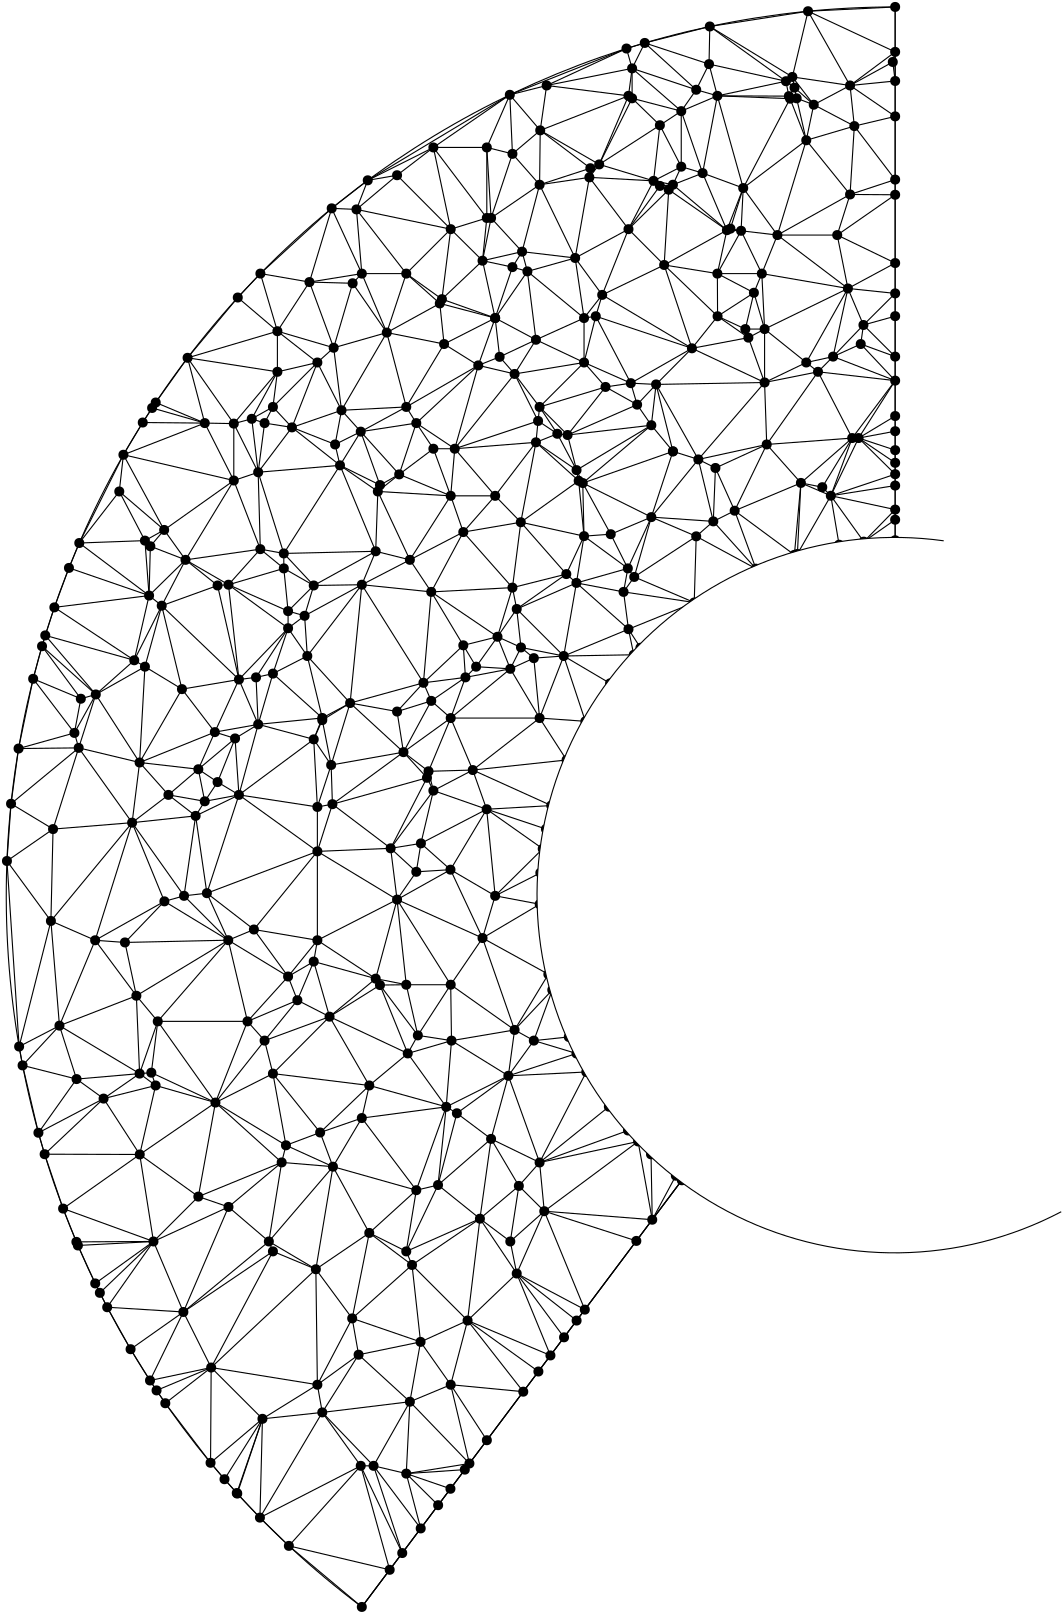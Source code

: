 <?xml version="1.0"?>
<!DOCTYPE ipe SYSTEM "ipe.dtd">
<ipe version="70107" creator="Ipe 7.2.5">
<info created="D:20160828171937" modified="D:20160830214031"/>
<ipestyle name="basic">
<symbol name="arrow/arc(spx)">
<path stroke="sym-stroke" fill="sym-stroke" pen="sym-pen">
0 0 m
-1 0.333 l
-1 -0.333 l
h
</path>
</symbol>
<symbol name="arrow/farc(spx)">
<path stroke="sym-stroke" fill="white" pen="sym-pen">
0 0 m
-1 0.333 l
-1 -0.333 l
h
</path>
</symbol>
<symbol name="arrow/ptarc(spx)">
<path stroke="sym-stroke" fill="sym-stroke" pen="sym-pen">
0 0 m
-1 0.333 l
-0.8 0 l
-1 -0.333 l
h
</path>
</symbol>
<symbol name="arrow/fptarc(spx)">
<path stroke="sym-stroke" fill="white" pen="sym-pen">
0 0 m
-1 0.333 l
-0.8 0 l
-1 -0.333 l
h
</path>
</symbol>
<symbol name="mark/circle(sx)" transformations="translations">
<path fill="sym-stroke">
0.6 0 0 0.6 0 0 e
0.4 0 0 0.4 0 0 e
</path>
</symbol>
<symbol name="mark/disk(sx)" transformations="translations">
<path fill="sym-stroke">
0.6 0 0 0.6 0 0 e
</path>
</symbol>
<symbol name="mark/fdisk(sfx)" transformations="translations">
<group>
<path fill="sym-fill">
0.5 0 0 0.5 0 0 e
</path>
<path fill="sym-stroke" fillrule="eofill">
0.6 0 0 0.6 0 0 e
0.4 0 0 0.4 0 0 e
</path>
</group>
</symbol>
<symbol name="mark/box(sx)" transformations="translations">
<path fill="sym-stroke" fillrule="eofill">
-0.6 -0.6 m
0.6 -0.6 l
0.6 0.6 l
-0.6 0.6 l
h
-0.4 -0.4 m
0.4 -0.4 l
0.4 0.4 l
-0.4 0.4 l
h
</path>
</symbol>
<symbol name="mark/square(sx)" transformations="translations">
<path fill="sym-stroke">
-0.6 -0.6 m
0.6 -0.6 l
0.6 0.6 l
-0.6 0.6 l
h
</path>
</symbol>
<symbol name="mark/fsquare(sfx)" transformations="translations">
<group>
<path fill="sym-fill">
-0.5 -0.5 m
0.5 -0.5 l
0.5 0.5 l
-0.5 0.5 l
h
</path>
<path fill="sym-stroke" fillrule="eofill">
-0.6 -0.6 m
0.6 -0.6 l
0.6 0.6 l
-0.6 0.6 l
h
-0.4 -0.4 m
0.4 -0.4 l
0.4 0.4 l
-0.4 0.4 l
h
</path>
</group>
</symbol>
<symbol name="mark/cross(sx)" transformations="translations">
<group>
<path fill="sym-stroke">
-0.43 -0.57 m
0.57 0.43 l
0.43 0.57 l
-0.57 -0.43 l
h
</path>
<path fill="sym-stroke">
-0.43 0.57 m
0.57 -0.43 l
0.43 -0.57 l
-0.57 0.43 l
h
</path>
</group>
</symbol>
<symbol name="arrow/fnormal(spx)">
<path stroke="sym-stroke" fill="white" pen="sym-pen">
0 0 m
-1 0.333 l
-1 -0.333 l
h
</path>
</symbol>
<symbol name="arrow/pointed(spx)">
<path stroke="sym-stroke" fill="sym-stroke" pen="sym-pen">
0 0 m
-1 0.333 l
-0.8 0 l
-1 -0.333 l
h
</path>
</symbol>
<symbol name="arrow/fpointed(spx)">
<path stroke="sym-stroke" fill="white" pen="sym-pen">
0 0 m
-1 0.333 l
-0.8 0 l
-1 -0.333 l
h
</path>
</symbol>
<symbol name="arrow/linear(spx)">
<path stroke="sym-stroke" pen="sym-pen">
-1 0.333 m
0 0 l
-1 -0.333 l
</path>
</symbol>
<symbol name="arrow/fdouble(spx)">
<path stroke="sym-stroke" fill="white" pen="sym-pen">
0 0 m
-1 0.333 l
-1 -0.333 l
h
-1 0 m
-2 0.333 l
-2 -0.333 l
h
</path>
</symbol>
<symbol name="arrow/double(spx)">
<path stroke="sym-stroke" fill="sym-stroke" pen="sym-pen">
0 0 m
-1 0.333 l
-1 -0.333 l
h
-1 0 m
-2 0.333 l
-2 -0.333 l
h
</path>
</symbol>
<pen name="heavier" value="0.8"/>
<pen name="fat" value="1.2"/>
<pen name="ultrafat" value="2"/>
<symbolsize name="large" value="5"/>
<symbolsize name="small" value="2"/>
<symbolsize name="tiny" value="1.1"/>
<arrowsize name="large" value="10"/>
<arrowsize name="small" value="5"/>
<arrowsize name="tiny" value="3"/>
<color name="red" value="1 0 0"/>
<color name="green" value="0 1 0"/>
<color name="blue" value="0 0 1"/>
<color name="yellow" value="1 1 0"/>
<color name="orange" value="1 0.647 0"/>
<color name="gold" value="1 0.843 0"/>
<color name="purple" value="0.627 0.125 0.941"/>
<color name="gray" value="0.745"/>
<color name="brown" value="0.647 0.165 0.165"/>
<color name="navy" value="0 0 0.502"/>
<color name="pink" value="1 0.753 0.796"/>
<color name="seagreen" value="0.18 0.545 0.341"/>
<color name="turquoise" value="0.251 0.878 0.816"/>
<color name="violet" value="0.933 0.51 0.933"/>
<color name="darkblue" value="0 0 0.545"/>
<color name="darkcyan" value="0 0.545 0.545"/>
<color name="darkgray" value="0.663"/>
<color name="darkgreen" value="0 0.392 0"/>
<color name="darkmagenta" value="0.545 0 0.545"/>
<color name="darkorange" value="1 0.549 0"/>
<color name="darkred" value="0.545 0 0"/>
<color name="lightblue" value="0.678 0.847 0.902"/>
<color name="lightcyan" value="0.878 1 1"/>
<color name="lightgray" value="0.827"/>
<color name="lightgreen" value="0.565 0.933 0.565"/>
<color name="lightyellow" value="1 1 0.878"/>
<dashstyle name="dashed" value="[4] 0"/>
<dashstyle name="dotted" value="[1 3] 0"/>
<dashstyle name="dash dotted" value="[4 2 1 2] 0"/>
<dashstyle name="dash dot dotted" value="[4 2 1 2 1 2] 0"/>
<textsize name="large" value="\large"/>
<textsize name="Large" value="\Large"/>
<textsize name="LARGE" value="\LARGE"/>
<textsize name="huge" value="\huge"/>
<textsize name="Huge" value="\Huge"/>
<textsize name="small" value="\small"/>
<textsize name="footnote" value="\footnotesize"/>
<textsize name="tiny" value="\tiny"/>
<textstyle name="center" begin="\begin{center}" end="\end{center}"/>
<textstyle name="itemize" begin="\begin{itemize}" end="\end{itemize}"/>
<textstyle name="item" begin="\begin{itemize}\item{}" end="\end{itemize}"/>
<gridsize name="4 pts" value="4"/>
<gridsize name="8 pts (~3 mm)" value="8"/>
<gridsize name="16 pts (~6 mm)" value="16"/>
<gridsize name="32 pts (~12 mm)" value="32"/>
<gridsize name="10 pts (~3.5 mm)" value="10"/>
<gridsize name="20 pts (~7 mm)" value="20"/>
<gridsize name="14 pts (~5 mm)" value="14"/>
<gridsize name="28 pts (~10 mm)" value="28"/>
<gridsize name="56 pts (~20 mm)" value="56"/>
<anglesize name="90 deg" value="90"/>
<anglesize name="60 deg" value="60"/>
<anglesize name="45 deg" value="45"/>
<anglesize name="30 deg" value="30"/>
<anglesize name="22.5 deg" value="22.5"/>
<opacity name="10%" value="0.1"/>
<opacity name="30%" value="0.3"/>
<opacity name="50%" value="0.5"/>
<opacity name="75%" value="0.75"/>
<tiling name="falling" angle="-60" step="4" width="1"/>
<tiling name="rising" angle="30" step="4" width="1"/>
</ipestyle>
<page>
<layer name="alpha"/>
<view layers="alpha" active="alpha"/>
<path layer="alpha" stroke="black">
320 768 m
320 0 0 320 320 448 128 192 a
</path>
<path stroke="black">
320 576 m
128 0 0 128 320 448 243.2 345.6 a
</path>
<path stroke="black">
320 523.133 m
4.1986 0 0 4.1986 320 527.331 320 523.133 a
</path>
<path stroke="black">
320 768 m
320 576 l
</path>
<path stroke="black">
243.2 345.6 m
128 192 l
</path>
<use name="mark/disk(sx)" pos="320 768" size="normal" stroke="black"/>
<use name="mark/disk(sx)" pos="320 576" size="normal" stroke="black"/>
<use name="mark/disk(sx)" pos="128 192" size="normal" stroke="black"/>
<use name="mark/disk(sx)" pos="243.2 345.6" size="normal" stroke="black"/>
<use name="mark/disk(sx)" pos="253.273 760.966" size="normal" stroke="black"/>
<use name="mark/disk(sx)" pos="117.155 695.495" size="normal" stroke="black"/>
<use name="mark/disk(sx)" pos="14.0441 541.76" size="normal" stroke="black"/>
<use name="mark/disk(sx)" pos="53.8041 625.594" size="normal" stroke="black"/>
<use name="mark/disk(sx)" pos="284.806 571.067" size="normal" stroke="black"/>
<use name="mark/disk(sx)" pos="228.305 537.309" size="normal" stroke="black"/>
<use name="mark/disk(sx)" pos="194.279 472.047" size="normal" stroke="black"/>
<use name="mark/disk(sx)" pos="5.8771 386.952" size="normal" stroke="black"/>
<use name="mark/disk(sx)" pos="32.0257 308.462" size="normal" stroke="black"/>
<use name="mark/disk(sx)" pos="101.74 213.986" size="normal" stroke="black"/>
<use name="mark/disk(sx)" pos="82.9827 233.005" size="normal" stroke="black"/>
<use name="mark/disk(sx)" pos="54.1061 269.954" size="normal" stroke="black"/>
<use name="mark/disk(sx)" pos="288 720" size="normal" stroke="black"/>
<use name="mark/disk(sx)" pos="240 704" size="normal" stroke="black"/>
<use name="mark/disk(sx)" pos="144 672" size="normal" stroke="black"/>
<use name="mark/disk(sx)" pos="288 640" size="normal" stroke="black"/>
<use name="mark/disk(sx)" pos="208 656" size="normal" stroke="black"/>
<use name="mark/disk(sx)" pos="160 592" size="normal" stroke="black"/>
<use name="mark/disk(sx)" pos="240 608" size="normal" stroke="black"/>
<use name="mark/disk(sx)" pos="112 640" size="normal" stroke="black"/>
<use name="mark/disk(sx)" pos="240 608" size="normal" stroke="black"/>
<use name="mark/disk(sx)" pos="80 560" size="normal" stroke="black"/>
<use name="mark/disk(sx)" pos="192 512" size="normal" stroke="black"/>
<use name="mark/disk(sx)" pos="112 480" size="normal" stroke="black"/>
<use name="mark/disk(sx)" pos="64 448" size="normal" stroke="black"/>
<use name="mark/disk(sx)" pos="32 432" size="normal" stroke="black"/>
<use name="mark/disk(sx)" pos="128 368" size="normal" stroke="black"/>
<use name="mark/disk(sx)" pos="96 320" size="normal" stroke="black"/>
<use name="mark/disk(sx)" pos="160 272" size="normal" stroke="black"/>
<use name="mark/disk(sx)" pos="80 336" size="normal" stroke="black"/>
<use name="mark/disk(sx)" pos="96 384" size="normal" stroke="black"/>
<use name="mark/disk(sx)" pos="144 416" size="normal" stroke="black"/>
<use name="mark/disk(sx)" pos="192 352" size="normal" stroke="black"/>
<use name="mark/disk(sx)" pos="144 320" size="normal" stroke="black"/>
<use name="mark/disk(sx)" pos="112 272" size="normal" stroke="black"/>
<use name="mark/disk(sx)" pos="144 240" size="normal" stroke="black"/>
<use name="mark/disk(sx)" pos="48 384" size="normal" stroke="black"/>
<use name="mark/disk(sx)" pos="112 432" size="normal" stroke="black"/>
<use name="mark/disk(sx)" pos="48 496" size="normal" stroke="black"/>
<use name="mark/disk(sx)" pos="128 560" size="normal" stroke="black"/>
<use name="mark/disk(sx)" pos="96 624" size="normal" stroke="black"/>
<use name="mark/disk(sx)" pos="176 656" size="normal" stroke="black"/>
<use name="mark/disk(sx)" pos="192 704" size="normal" stroke="black"/>
<use name="mark/disk(sx)" pos="272 672" size="normal" stroke="black"/>
<use name="mark/disk(sx)" pos="176 592" size="normal" stroke="black"/>
<use name="mark/disk(sx)" pos="224 544" size="normal" stroke="black"/>
<use name="mark/disk(sx)" pos="160 512" size="normal" stroke="black"/>
<use name="mark/disk(sx)" pos="112 464" size="normal" stroke="black"/>
<use name="mark/disk(sx)" pos="160 416" size="normal" stroke="black"/>
<use name="mark/disk(sx)" pos="96 528" size="normal" stroke="black"/>
<use name="mark/disk(sx)" pos="176 448" size="normal" stroke="black"/>
<use name="mark/disk(sx)" pos="144 624" size="normal" stroke="black"/>
<use name="mark/disk(sx)" pos="192 624" size="normal" stroke="black"/>
<use name="mark/disk(sx)" pos="224 736" size="normal" stroke="black"/>
<use name="mark/disk(sx)" pos="256 736" size="normal" stroke="black"/>
<use name="mark/disk(sx)" pos="160 688" size="normal" stroke="black"/>
<use name="mark/disk(sx)" pos="256 672" size="normal" stroke="black"/>
<use name="mark/disk(sx)" pos="128 672" size="normal" stroke="black"/>
<use name="mark/disk(sx)" pos="224 688" size="normal" stroke="black"/>
<use name="mark/disk(sx)" pos="176 656" size="normal" stroke="black"/>
<use name="mark/disk(sx)" pos="208 640" size="normal" stroke="black"/>
<use name="mark/disk(sx)" pos="156.841 662.802" size="normal" stroke="black"/>
<use name="mark/disk(sx)" pos="88.3792 619.725" size="normal" stroke="black"/>
<use name="mark/disk(sx)" pos="40.6869 593.571" size="normal" stroke="black"/>
<use name="mark/disk(sx)" pos="164.533 578.955" size="normal" stroke="black"/>
<use name="mark/disk(sx)" pos="145.302 568.955" size="normal" stroke="black"/>
<use name="mark/disk(sx)" pos="56.8407 579.725" size="normal" stroke="black"/>
<use name="mark/disk(sx)" pos="99.9176 571.263" size="normal" stroke="black"/>
<use name="mark/disk(sx)" pos="141.456 599.725" size="normal" stroke="black"/>
<use name="mark/disk(sx)" pos="191.456 618.955" size="normal" stroke="black"/>
<use name="mark/disk(sx)" pos="249.148 605.109" size="normal" stroke="black"/>
<use name="mark/disk(sx)" pos="255.302 602.032" size="normal" stroke="black"/>
<use name="mark/disk(sx)" pos="232.225 584.34" size="normal" stroke="black"/>
<use name="mark/disk(sx)" pos="183.764 551.263" size="normal" stroke="black"/>
<use name="mark/disk(sx)" pos="164.533 538.186" size="normal" stroke="black"/>
<use name="mark/disk(sx)" pos="152.995 518.186" size="normal" stroke="black"/>
<use name="mark/disk(sx)" pos="140.687 514.34" size="normal" stroke="black"/>
<use name="mark/disk(sx)" pos="110.687 504.34" size="normal" stroke="black"/>
<use name="mark/disk(sx)" pos="76.0715 488.955" size="normal" stroke="black"/>
<use name="mark/disk(sx)" pos="58.3792 484.34" size="normal" stroke="black"/>
<use name="mark/disk(sx)" pos="24.533 506.648" size="normal" stroke="black"/>
<use name="mark/disk(sx)" pos="26.8407 518.955" size="normal" stroke="black"/>
<use name="mark/disk(sx)" pos="32.2253 520.494" size="normal" stroke="black"/>
<use name="mark/disk(sx)" pos="46.0715 532.802" size="normal" stroke="black"/>
<use name="mark/disk(sx)" pos="49.9176 530.494" size="normal" stroke="black"/>
<use name="mark/disk(sx)" pos="83.7638 484.34" size="normal" stroke="black"/>
<use name="mark/disk(sx)" pos="54.533 402.802" size="normal" stroke="black"/>
<use name="mark/disk(sx)" pos="53.7638 379.725" size="normal" stroke="black"/>
<use name="mark/disk(sx)" pos="69.1484 339.725" size="normal" stroke="black"/>
<use name="mark/disk(sx)" pos="94.533 323.571" size="normal" stroke="black"/>
<use name="mark/disk(sx)" pos="92.9946 395.878" size="normal" stroke="black"/>
<use name="mark/disk(sx)" pos="79.9176 432.032" size="normal" stroke="black"/>
<use name="mark/disk(sx)" pos="89.1484 435.878" size="normal" stroke="black"/>
<use name="mark/disk(sx)" pos="147.61 342.032" size="normal" stroke="black"/>
<use name="mark/disk(sx)" pos="181.456 323.571" size="normal" stroke="black"/>
<use name="mark/disk(sx)" pos="146.071 315.109" size="normal" stroke="black"/>
<use name="mark/disk(sx)" pos="126.841 282.802" size="normal" stroke="black"/>
<use name="mark/disk(sx)" pos="113.764 262.032" size="normal" stroke="black"/>
<use name="mark/disk(sx)" pos="92.2253 259.725" size="normal" stroke="black"/>
<use name="mark/disk(sx)" pos="73.7638 278.186" size="normal" stroke="black"/>
<use name="mark/disk(sx)" pos="63.7638 298.186" size="normal" stroke="black"/>
<use name="mark/disk(sx)" pos="52.9946 323.571" size="normal" stroke="black"/>
<use name="mark/disk(sx)" pos="25.3023 382.032" size="normal" stroke="black"/>
<use name="mark/disk(sx)" pos="19.1484 401.263" size="normal" stroke="black"/>
<use name="mark/disk(sx)" pos="16.0715 438.955" size="normal" stroke="black"/>
<use name="mark/disk(sx)" pos="16.8407 472.032" size="normal" stroke="black"/>
<use name="mark/disk(sx)" pos="26.0715 501.263" size="normal" stroke="black"/>
<use name="mark/disk(sx)" pos="45.3023 474.34" size="normal" stroke="black"/>
<use name="mark/disk(sx)" pos="46.8407 412.032" size="normal" stroke="black"/>
<use name="mark/disk(sx)" pos="52.2253 384.34" size="normal" stroke="black"/>
<use name="mark/disk(sx)" pos="99.1484 352.032" size="normal" stroke="black"/>
<use name="mark/disk(sx)" pos="112.995 362.802" size="normal" stroke="black"/>
<use name="mark/disk(sx)" pos="101.456 418.955" size="normal" stroke="black"/>
<use name="mark/disk(sx)" pos="140.687 446.648" size="normal" stroke="black"/>
<use name="mark/disk(sx)" pos="159.918 457.417" size="normal" stroke="black"/>
<use name="mark/disk(sx)" pos="153.764 485.878" size="normal" stroke="black"/>
<use name="mark/disk(sx)" pos="151.456 490.494" size="normal" stroke="black"/>
<use name="mark/disk(sx)" pos="158.379 372.032" size="normal" stroke="black"/>
<use name="mark/disk(sx)" pos="162.225 369.725" size="normal" stroke="black"/>
<use name="mark/disk(sx)" pos="174.533 360.494" size="normal" stroke="black"/>
<use name="mark/disk(sx)" pos="144.533 391.263" size="normal" stroke="black"/>
<use name="mark/disk(sx)" pos="134.533 415.878" size="normal" stroke="black"/>
<use name="mark/disk(sx)" pos="132.995 418.186" size="normal" stroke="black"/>
<use name="mark/disk(sx)" pos="184.533 343.571" size="normal" stroke="black"/>
<use name="mark/disk(sx)" pos="183.764 312.032" size="normal" stroke="black"/>
<use name="mark/disk(sx)" pos="166.071 295.109" size="normal" stroke="black"/>
<use name="mark/disk(sx)" pos="145.302 265.878" size="normal" stroke="black"/>
<use name="mark/disk(sx)" pos="132.225 242.802" size="normal" stroke="black"/>
<use name="mark/disk(sx)" pos="127.61 242.802" size="normal" stroke="black"/>
<use name="mark/disk(sx)" pos="189.918 395.878" size="normal" stroke="black"/>
<use name="mark/disk(sx)" pos="182.995 399.725" size="normal" stroke="black"/>
<use name="mark/disk(sx)" pos="171.456 432.802" size="normal" stroke="black"/>
<use name="mark/disk(sx)" pos="142.995 499.725" size="normal" stroke="black"/>
<use name="mark/disk(sx)" pos="101.456 544.34" size="normal" stroke="black"/>
<use name="mark/disk(sx)" pos="76.0715 559.725" size="normal" stroke="black"/>
<use name="mark/disk(sx)" pos="64.533 568.955" size="normal" stroke="black"/>
<use name="mark/disk(sx)" pos="49.9176 575.878" size="normal" stroke="black"/>
<use name="mark/disk(sx)" pos="89.9176 526.648" size="normal" stroke="black"/>
<use name="mark/disk(sx)" pos="113.764 511.263" size="normal" stroke="black"/>
<use name="mark/disk(sx)" pos="101.456 550.494" size="normal" stroke="black"/>
<use name="mark/disk(sx)" pos="90.6869 600.494" size="normal" stroke="black"/>
<use name="mark/disk(sx)" pos="92.9946 618.186" size="normal" stroke="black"/>
<use name="mark/disk(sx)" pos="97.6099 636.648" size="normal" stroke="black"/>
<use name="mark/disk(sx)" pos="134.533 595.878" size="normal" stroke="black"/>
<use name="mark/disk(sx)" pos="133.764 593.571" size="normal" stroke="black"/>
<use name="mark/disk(sx)" pos="127.61 615.109" size="normal" stroke="black"/>
<use name="mark/disk(sx)" pos="156.071 661.263" size="normal" stroke="black"/>
<use name="mark/disk(sx)" pos="174.533 692.032" size="normal" stroke="black"/>
<use name="mark/disk(sx)" pos="182.225 715.109" size="normal" stroke="black"/>
<use name="mark/disk(sx)" pos="194.533 739.725" size="normal" stroke="black"/>
<use name="mark/disk(sx)" pos="235.302 703.571" size="normal" stroke="black"/>
<use name="mark/disk(sx)" pos="214.533 664.34" size="normal" stroke="black"/>
<use name="mark/disk(sx)" pos="177.61 642.032" size="normal" stroke="black"/>
<use name="mark/disk(sx)" pos="205.302 601.263" size="normal" stroke="black"/>
<use name="mark/disk(sx)" pos="182.225 558.955" size="normal" stroke="black"/>
<use name="mark/disk(sx)" pos="165.302 526.648" size="normal" stroke="black"/>
<use name="mark/disk(sx)" pos="181.456 529.725" size="normal" stroke="black"/>
<use name="mark/disk(sx)" pos="217.61 578.186" size="normal" stroke="black"/>
<use name="mark/disk(sx)" pos="232.225 617.417" size="normal" stroke="black"/>
<use name="mark/disk(sx)" pos="246.841 645.109" size="normal" stroke="black"/>
<use name="mark/disk(sx)" pos="272.995 632.802" size="normal" stroke="black"/>
<use name="mark/disk(sx)" pos="304.533 612.802" size="normal" stroke="black"/>
<use name="mark/disk(sx)" pos="306.841 612.802" size="normal" stroke="black"/>
<use name="mark/disk(sx)" pos="302.995 666.648" size="normal" stroke="black"/>
<use name="mark/disk(sx)" pos="303.764 700.494" size="normal" stroke="black"/>
<use name="mark/disk(sx)" pos="305.302 725.109" size="normal" stroke="black"/>
<use name="mark/disk(sx)" pos="303.764 739.725" size="normal" stroke="black"/>
<use name="mark/disk(sx)" pos="223.764 565.878" size="normal" stroke="black"/>
<use name="mark/disk(sx)" pos="185.302 537.417" size="normal" stroke="black"/>
<use name="mark/disk(sx)" pos="189.918 533.571" size="normal" stroke="black"/>
<use name="mark/disk(sx)" pos="200.687 534.34" size="normal" stroke="black"/>
<use name="mark/disk(sx)" pos="222.225 557.417" size="normal" stroke="black"/>
<use name="mark/disk(sx)" pos="226.071 562.802" size="normal" stroke="black"/>
<use name="mark/disk(sx)" pos="248.379 577.417" size="normal" stroke="black"/>
<use name="mark/disk(sx)" pos="254.533 582.802" size="normal" stroke="black"/>
<use name="mark/disk(sx)" pos="262.225 586.648" size="normal" stroke="black"/>
<use name="mark/disk(sx)" pos="286.071 596.648" size="normal" stroke="black"/>
<use name="mark/disk(sx)" pos="273.764 610.494" size="normal" stroke="black"/>
<use name="mark/disk(sx)" pos="272.995 652.032" size="normal" stroke="black"/>
<use name="mark/disk(sx)" pos="269.148 665.109" size="normal" stroke="black"/>
<use name="mark/disk(sx)" pos="236.841 675.109" size="normal" stroke="black"/>
<use name="mark/disk(sx)" pos="212.225 656.648" size="normal" stroke="black"/>
<use name="mark/disk(sx)" pos="182.225 674.34" size="normal" stroke="black"/>
<use name="mark/disk(sx)" pos="172.995 692.032" size="normal" stroke="black"/>
<use name="mark/disk(sx)" pos="209.918 706.648" size="normal" stroke="black"/>
<use name="mark/disk(sx)" pos="242.995 730.494" size="normal" stroke="black"/>
<use name="mark/disk(sx)" pos="248.379 738.186" size="normal" stroke="black"/>
<use name="mark/disk(sx)" pos="225.302 745.878" size="normal" stroke="black"/>
<use name="mark/disk(sx)" pos="153.764 717.417" size="normal" stroke="black"/>
<use name="mark/disk(sx)" pos="140.687 707.417" size="normal" stroke="black"/>
<use name="mark/disk(sx)" pos="126.071 695.109" size="normal" stroke="black"/>
<use name="mark/disk(sx)" pos="109.148 668.955" size="normal" stroke="black"/>
<use name="mark/disk(sx)" pos="97.6099 651.263" size="normal" stroke="black"/>
<use name="mark/disk(sx)" pos="71.4561 618.186" size="normal" stroke="black"/>
<use name="mark/disk(sx)" pos="288.637 766.459" size="normal" stroke="black"/>
<use name="mark/disk(sx)" pos="229.853 755.04" size="normal" stroke="black"/>
<use name="mark/disk(sx)" pos="192.225 723.571" size="normal" stroke="black"/>
<use name="mark/disk(sx)" pos="172.995 717.417" size="normal" stroke="black"/>
<use name="mark/disk(sx)" pos="181.279 736.368" size="normal" stroke="black"/>
<use name="mark/disk(sx)" pos="223.278 753.032" size="normal" stroke="black"/>
<use name="mark/disk(sx)" pos="130.133 705.586" size="normal" stroke="black"/>
<use name="mark/disk(sx)" pos="91.4891 672.015" size="normal" stroke="black"/>
<use name="mark/disk(sx)" pos="83.3432 663.392" size="normal" stroke="black"/>
<use name="mark/disk(sx)" pos="65.2731 641.686" size="normal" stroke="black"/>
<use name="mark/disk(sx)" pos="52.5034 623.629" size="normal" stroke="black"/>
<use name="mark/disk(sx)" pos="49.1372 618.392" size="normal" stroke="black"/>
<use name="mark/disk(sx)" pos="42.1749 606.787" size="normal" stroke="black"/>
<use name="mark/disk(sx)" pos="26.2876 575.016" size="normal" stroke="black"/>
<use name="mark/disk(sx)" pos="22.5696 566.047" size="normal" stroke="black"/>
<use name="mark/disk(sx)" pos="17.3186 551.846" size="normal" stroke="black"/>
<use name="mark/disk(sx)" pos="12.8772 537.864" size="normal" stroke="black"/>
<use name="mark/disk(sx)" pos="9.68342 526.126" size="normal" stroke="black"/>
<use name="mark/disk(sx)" pos="4.42345 501.023" size="normal" stroke="black"/>
<use name="mark/disk(sx)" pos="1.72224 481.155" size="normal" stroke="black"/>
<use name="mark/disk(sx)" pos="0.245852 460.541" size="normal" stroke="black"/>
<use name="mark/disk(sx)" pos="4.63291 393.745" size="normal" stroke="black"/>
<use name="mark/disk(sx)" pos="11.5772 362.704" size="normal" stroke="black"/>
<use name="mark/disk(sx)" pos="25.2433 323.427" size="normal" stroke="black"/>
<use name="mark/disk(sx)" pos="33.6919 305.075" size="normal" stroke="black"/>
<use name="mark/disk(sx)" pos="73.544 243.894" size="normal" stroke="black"/>
<use name="mark/disk(sx)" pos="83.1593 232.811" size="normal" stroke="black"/>
<use name="mark/disk(sx)" pos="91.3198 224.158" size="normal" stroke="black"/>
<use name="mark/disk(sx)" pos="78.5647 237.979" size="normal" stroke="black"/>
<use name="mark/disk(sx)" pos="57.2586 265.334" size="normal" stroke="black"/>
<use name="mark/disk(sx)" pos="51.7469 273.529" size="normal" stroke="black"/>
<use name="mark/disk(sx)" pos="44.7537 284.784" size="normal" stroke="black"/>
<use name="mark/disk(sx)" pos="36.3358 299.897" size="normal" stroke="black"/>
<use name="mark/disk(sx)" pos="25.794 322.132" size="normal" stroke="black"/>
<use name="mark/disk(sx)" pos="20.4606 335.412" size="normal" stroke="black"/>
<use name="mark/disk(sx)" pos="13.8156 354.989" size="normal" stroke="black"/>
<use name="mark/disk(sx)" pos="232.552 331.403" size="normal" stroke="black"/>
<use name="mark/disk(sx)" pos="226.829 323.772" size="normal" stroke="black"/>
<use name="mark/disk(sx)" pos="208.275 299.033" size="normal" stroke="black"/>
<use name="mark/disk(sx)" pos="205.321 295.095" size="normal" stroke="black"/>
<use name="mark/disk(sx)" pos="195.906 282.541" size="normal" stroke="black"/>
<use name="mark/disk(sx)" pos="186.121 269.495" size="normal" stroke="black"/>
<use name="mark/disk(sx)" pos="159.906 234.541" size="normal" stroke="black"/>
<use name="mark/disk(sx)" pos="149.198 220.264" size="normal" stroke="black"/>
<use name="mark/disk(sx)" pos="142.552 211.403" size="normal" stroke="black"/>
<use name="mark/disk(sx)" pos="138.029 205.372" size="normal" stroke="black"/>
<use name="mark/disk(sx)" pos="155.475 228.633" size="normal" stroke="black"/>
<use name="mark/disk(sx)" pos="165.075 241.433" size="normal" stroke="black"/>
<use name="mark/disk(sx)" pos="166.737 243.649" size="normal" stroke="black"/>
<use name="mark/disk(sx)" pos="173.014 252.018" size="normal" stroke="black"/>
<use name="mark/disk(sx)" pos="191.567 276.757" size="normal" stroke="black"/>
<use name="mark/disk(sx)" pos="200.798 289.064" size="normal" stroke="black"/>
<use name="mark/disk(sx)" pos="241.053 347.246" size="normal" stroke="black"/>
<use name="mark/disk(sx)" pos="232.111 354.943" size="normal" stroke="black"/>
<use name="mark/disk(sx)" pos="227.453 359.575" size="normal" stroke="black"/>
<use name="mark/disk(sx)" pos="223.827 363.533" size="normal" stroke="black"/>
<use name="mark/disk(sx)" pos="216.932 372.099" size="normal" stroke="black"/>
<use name="mark/disk(sx)" pos="208.812 384.587" size="normal" stroke="black"/>
<use name="mark/disk(sx)" pos="205.27 391.247" size="normal" stroke="black"/>
<use name="mark/disk(sx)" pos="202.509 397.207" size="normal" stroke="black"/>
<use name="mark/disk(sx)" pos="195.153 419.764" size="normal" stroke="black"/>
<use name="mark/disk(sx)" pos="192.036 444.978" size="normal" stroke="black"/>
<use name="mark/disk(sx)" pos="193.126 464.939" size="normal" stroke="black"/>
<use name="mark/disk(sx)" pos="196.195 480.5" size="normal" stroke="black"/>
<use name="mark/disk(sx)" pos="201.714 496.911" size="normal" stroke="black"/>
<use name="mark/disk(sx)" pos="208.48 510.827" size="normal" stroke="black"/>
<use name="mark/disk(sx)" pos="217.369 524.491" size="normal" stroke="black"/>
<use name="mark/disk(sx)" pos="225.909 534.781" size="normal" stroke="black"/>
<use name="mark/disk(sx)" pos="247.663 553.6" size="normal" stroke="black"/>
<use name="mark/disk(sx)" pos="269.878 565.779" size="normal" stroke="black"/>
<use name="mark/disk(sx)" pos="283.722 570.751" size="normal" stroke="black"/>
<use name="mark/disk(sx)" pos="299.818 574.399" size="normal" stroke="black"/>
<use name="mark/disk(sx)" pos="308.705 575.501" size="normal" stroke="black"/>
<use name="mark/disk(sx)" pos="192.268 456.274" size="normal" stroke="black"/>
<use name="mark/disk(sx)" pos="196.567 414.114" size="normal" stroke="black"/>
<use name="mark/disk(sx)" pos="147.61 456.648" size="normal" stroke="black"/>
<use name="mark/disk(sx)" pos="138.379 465.109" size="normal" stroke="black"/>
<use name="mark/disk(sx)" pos="110.687 559.725" size="normal" stroke="black"/>
<use name="mark/disk(sx)" pos="132.995 572.032" size="normal" stroke="black"/>
<use name="mark/disk(sx)" pos="152.995 557.417" size="normal" stroke="black"/>
<use name="mark/disk(sx)" pos="91.4561 572.802" size="normal" stroke="black"/>
<use name="mark/disk(sx)" pos="169.148 530.494" size="normal" stroke="black"/>
<use name="mark/disk(sx)" pos="176.841 541.263" size="normal" stroke="black"/>
<use name="mark/disk(sx)" pos="157.61 646.648" size="normal" stroke="black"/>
<use name="mark/disk(sx)" pos="182.995 635.878" size="normal" stroke="black"/>
<use name="mark/disk(sx)" pos="190.687 611.263" size="normal" stroke="black"/>
<use name="mark/disk(sx)" pos="161.456 608.955" size="normal" stroke="black"/>
<use name="mark/disk(sx)" pos="153.764 608.955" size="normal" stroke="black"/>
<use name="mark/disk(sx)" pos="169.918 638.955" size="normal" stroke="black"/>
<use name="mark/disk(sx)" pos="256.071 656.648" size="normal" stroke="black"/>
<use name="mark/disk(sx)" pos="242.995 710.494" size="normal" stroke="black"/>
<use name="mark/disk(sx)" pos="225.302 735.109" size="normal" stroke="black"/>
<use name="mark/disk(sx)" pos="264.533 687.417" size="normal" stroke="black"/>
<use name="mark/disk(sx)" pos="260.687 688.186" size="normal" stroke="black"/>
<use name="mark/disk(sx)" pos="250.687 708.186" size="normal" stroke="black"/>
<use name="mark/disk(sx)" pos="290.687 732.802" size="normal" stroke="black"/>
<use name="mark/disk(sx)" pos="284.533 735.109" size="normal" stroke="black"/>
<use name="mark/disk(sx)" pos="280.687 741.263" size="normal" stroke="black"/>
<use name="mark/disk(sx)" pos="265.302 702.802" size="normal" stroke="black"/>
<use name="mark/disk(sx)" pos="277.61 685.878" size="normal" stroke="black"/>
<use name="mark/disk(sx)" pos="252.995 747.417" size="normal" stroke="black"/>
<use name="mark/disk(sx)" pos="282.995 742.802" size="normal" stroke="black"/>
<use name="mark/disk(sx)" pos="283.764 738.955" size="normal" stroke="black"/>
<use name="mark/disk(sx)" pos="299.148 685.878" size="normal" stroke="black"/>
<use name="mark/disk(sx)" pos="307.61 646.648" size="normal" stroke="black"/>
<use name="mark/disk(sx)" pos="296.841 592.032" size="normal" stroke="black"/>
<use name="mark/disk(sx)" pos="293.764 595.109" size="normal" stroke="black"/>
<use name="mark/disk(sx)" pos="292.225 636.648" size="normal" stroke="black"/>
<use name="mark/disk(sx)" pos="266.071 652.032" size="normal" stroke="black"/>
<use name="mark/disk(sx)" pos="206.071 597.417" size="normal" stroke="black"/>
<use name="mark/disk(sx)" pos="198.379 614.34" size="normal" stroke="black"/>
<use name="mark/disk(sx)" pos="190.687 648.186" size="normal" stroke="black"/>
<use name="mark/disk(sx)" pos="187.61 672.802" size="normal" stroke="black"/>
<use name="mark/disk(sx)" pos="171.456 676.648" size="normal" stroke="black"/>
<use name="mark/disk(sx)" pos="120.687 622.802" size="normal" stroke="black"/>
<use name="mark/disk(sx)" pos="118.379 610.494" size="normal" stroke="black"/>
<use name="mark/disk(sx)" pos="83.7638 525.878" size="normal" stroke="black"/>
<use name="mark/disk(sx)" pos="90.6869 509.725" size="normal" stroke="black"/>
<use name="mark/disk(sx)" pos="113.764 512.032" size="normal" stroke="black"/>
<use name="mark/disk(sx)" pos="69.1484 493.571" size="normal" stroke="black"/>
<use name="mark/disk(sx)" pos="72.2253 448.955" size="normal" stroke="black"/>
<use name="mark/disk(sx)" pos="86.8407 402.802" size="normal" stroke="black"/>
<use name="mark/disk(sx)" pos="75.3023 373.571" size="normal" stroke="black"/>
<use name="mark/disk(sx)" pos="100.687 358.186" size="normal" stroke="black"/>
<use name="mark/disk(sx)" pos="130.687 326.648" size="normal" stroke="black"/>
<use name="mark/disk(sx)" pos="111.456 313.571" size="normal" stroke="black"/>
<use name="mark/disk(sx)" pos="149.148 287.417" size="normal" stroke="black"/>
<use name="mark/disk(sx)" pos="124.533 295.878" size="normal" stroke="black"/>
<use name="mark/disk(sx)" pos="117.61 350.494" size="normal" stroke="black"/>
<use name="mark/disk(sx)" pos="130.687 379.725" size="normal" stroke="black"/>
<use name="mark/disk(sx)" pos="110.687 424.34" size="normal" stroke="black"/>
<use name="mark/disk(sx)" pos="71.4561 482.032" size="normal" stroke="black"/>
<use name="mark/disk(sx)" pos="108.379 534.34" size="normal" stroke="black"/>
<use name="mark/disk(sx)" pos="99.9176 565.878" size="normal" stroke="black"/>
<use name="mark/disk(sx)" pos="147.61 618.186" size="normal" stroke="black"/>
<use name="mark/disk(sx)" pos="319.148 748.186" size="normal" stroke="black"/>
<use name="mark/disk(sx)" pos="320 751.818" size="normal" stroke="black"/>
<use name="mark/disk(sx)" pos="320 741.349" size="normal" stroke="black"/>
<use name="mark/disk(sx)" pos="320 728.604" size="normal" stroke="black"/>
<use name="mark/disk(sx)" pos="320 705.846" size="normal" stroke="black"/>
<use name="mark/disk(sx)" pos="320 700.384" size="normal" stroke="black"/>
<use name="mark/disk(sx)" pos="320 675.805" size="normal" stroke="black"/>
<use name="mark/disk(sx)" pos="320 664.881" size="normal" stroke="black"/>
<use name="mark/disk(sx)" pos="320 633.475" size="normal" stroke="black"/>
<use name="mark/disk(sx)" pos="320 615.268" size="normal" stroke="black"/>
<use name="mark/disk(sx)" pos="320 608.441" size="normal" stroke="black"/>
<use name="mark/disk(sx)" pos="320 599.792" size="normal" stroke="black"/>
<use name="mark/disk(sx)" pos="320 595.696" size="normal" stroke="black"/>
<use name="mark/disk(sx)" pos="320 587.048" size="normal" stroke="black"/>
<use name="mark/disk(sx)" pos="320 583.406" size="normal" stroke="black"/>
<use name="mark/disk(sx)" pos="320 603.889" size="normal" stroke="black"/>
<use name="mark/disk(sx)" pos="320 620.73" size="normal" stroke="black"/>
<use name="mark/disk(sx)" pos="320 642.123" size="normal" stroke="black"/>
<use name="mark/disk(sx)" pos="320 656.688" size="normal" stroke="black"/>
<use name="mark/disk(sx)" pos="308.584 653.502" size="normal" stroke="black"/>
<use name="mark/disk(sx)" pos="297.66 642.123" size="normal" stroke="black"/>
<use name="mark/disk(sx)" pos="267.164 648.95" size="normal" stroke="black"/>
<use name="mark/disk(sx)" pos="233.937 632.109" size="normal" stroke="black"/>
<use name="mark/disk(sx)" pos="224.833 632.564" size="normal" stroke="black"/>
<use name="mark/disk(sx)" pos="227.109 624.827" size="normal" stroke="black"/>
<use name="mark/disk(sx)" pos="207.537 596.606" size="normal" stroke="black"/>
<use name="mark/disk(sx)" pos="185.234 582.496" size="normal" stroke="black"/>
<use name="mark/disk(sx)" pos="201.62 563.834" size="normal" stroke="black"/>
<use name="mark/disk(sx)" pos="205.261 560.648" size="normal" stroke="black"/>
<use name="mark/disk(sx)" pos="152.007 492.828" size="normal" stroke="black"/>
<use name="mark/disk(sx)" pos="167.937 493.284" size="normal" stroke="black"/>
<use name="mark/disk(sx)" pos="172.944 479.173" size="normal" stroke="black"/>
<use name="mark/disk(sx)" pos="149.276 466.884" size="normal" stroke="black"/>
<use name="mark/disk(sx)" pos="117.414 480.994" size="normal" stroke="black"/>
<use name="mark/disk(sx)" pos="116.959 495.104" size="normal" stroke="black"/>
<use name="mark/disk(sx)" pos="82.3662 504.663" size="normal" stroke="black"/>
<use name="mark/disk(sx)" pos="75.0836 506.939" size="normal" stroke="black"/>
<use name="mark/disk(sx)" pos="63.2493 522.414" size="normal" stroke="black"/>
<use name="mark/disk(sx)" pos="123.786 517.407" size="normal" stroke="black"/>
<use name="mark/disk(sx)" pos="150.186 524.69" size="normal" stroke="black"/>
<use name="mark/disk(sx)" pos="107.4 548.814" size="normal" stroke="black"/>
<use name="mark/disk(sx)" pos="55.9666 552.455" size="normal" stroke="black"/>
<use name="mark/disk(sx)" pos="51.4149 556.097" size="normal" stroke="black"/>
<use name="mark/disk(sx)" pos="51.8701 573.848" size="normal" stroke="black"/>
<use name="mark/disk(sx)" pos="81.9111 597.517" size="normal" stroke="black"/>
<use name="mark/disk(sx)" pos="81.9111 617.999" size="normal" stroke="black"/>
<use name="mark/disk(sx)" pos="120.145 602.979" size="normal" stroke="black"/>
<use name="mark/disk(sx)" pos="102.849 616.634" size="normal" stroke="black"/>
<use name="mark/disk(sx)" pos="117.869 645.309" size="normal" stroke="black"/>
<use name="mark/disk(sx)" pos="136.986 650.771" size="normal" stroke="black"/>
<use name="mark/disk(sx)" pos="124.697 668.523" size="normal" stroke="black"/>
<use name="mark/disk(sx)" pos="238.488 702.205" size="normal" stroke="black"/>
<use name="mark/disk(sx)" pos="233.026 705.391" size="normal" stroke="black"/>
<use name="mark/disk(sx)" pos="185.689 679.902" size="normal" stroke="black"/>
<use name="mark/disk(sx)" pos="204.806 677.626" size="normal" stroke="black"/>
<use name="mark/disk(sx)" pos="210.268 709.943" size="normal" stroke="black"/>
<use name="mark/disk(sx)" pos="213.454 711.308" size="normal" stroke="black"/>
<use name="mark/disk(sx)" pos="235.302 725.418" size="normal" stroke="black"/>
<use name="mark/disk(sx)" pos="281.729 735.887" size="normal" stroke="black"/>
<use name="mark/disk(sx)" pos="282.184 734.977" size="normal" stroke="black"/>
<use name="mark/disk(sx)" pos="259.426 687.64" size="normal" stroke="black"/>
<use name="mark/disk(sx)" pos="215.73 631.199" size="normal" stroke="black"/>
<use name="mark/disk(sx)" pos="202.075 613.903" size="normal" stroke="black"/>
<use name="mark/disk(sx)" pos="207.992 577.489" size="normal" stroke="black"/>
<use name="mark/disk(sx)" pos="193.682 334.465" size="normal" stroke="black"/>
<use name="mark/disk(sx)" pos="170.519 331.772" size="normal" stroke="black"/>
<use name="mark/disk(sx)" pos="155.437 343.892" size="normal" stroke="black"/>
<use name="mark/disk(sx)" pos="180.754 383.214" size="normal" stroke="black"/>
<use name="mark/disk(sx)" pos="160.285 395.872" size="normal" stroke="black"/>
<use name="mark/disk(sx)" pos="148.165 397.758" size="normal" stroke="black"/>
<use name="mark/disk(sx)" pos="116.384 404.491" size="normal" stroke="black"/>
<use name="mark/disk(sx)" pos="104.803 410.416" size="normal" stroke="black"/>
<use name="mark/disk(sx)" pos="48.0525 354.89" size="normal" stroke="black"/>
<use name="mark/disk(sx)" pos="35.0347 375.008" size="normal" stroke="black"/>
<use name="mark/disk(sx)" pos="42.7271 431.221" size="normal" stroke="black"/>
<use name="mark/disk(sx)" pos="56.9282 446.014" size="normal" stroke="black"/>
<use name="mark/disk(sx)" pos="68.1708 476.783" size="normal" stroke="black"/>
<group>
<path stroke="black">
68.1708 476.783 m
71.4561 482.032 l
</path>
<path stroke="black">
68.1708 476.783 m
72.2253 448.955 l
</path>
<path stroke="black">
68.1708 476.783 m
45.3023 474.34 l
</path>
<path stroke="black">
68.1708 476.783 m
83.7638 484.34 l
</path>
<path stroke="black">
68.1708 476.783 m
58.3792 484.34 l
</path>
<path stroke="black">
68.1708 476.783 m
64 448 l
</path>
<path stroke="black">
56.9282 446.014 m
42.7271 431.221 l
</path>
<path stroke="black">
56.9282 446.014 m
45.3023 474.34 l
</path>
<path stroke="black">
56.9282 446.014 m
79.9176 432.032 l
</path>
<path stroke="black">
56.9282 446.014 m
32 432 l
</path>
<path stroke="black">
56.9282 446.014 m
64 448 l
</path>
<path stroke="black">
42.7271 431.221 m
46.8407 412.032 l
</path>
<path stroke="black">
42.7271 431.221 m
79.9176 432.032 l
</path>
<path stroke="black">
42.7271 431.221 m
32 432 l
</path>
<path stroke="black">
35.0347 375.008 m
48.0525 354.89 l
</path>
<path stroke="black">
35.0347 375.008 m
13.8156 354.989 l
</path>
<path stroke="black">
35.0347 375.008 m
11.5772 362.704 l
</path>
<path stroke="black">
35.0347 375.008 m
25.3023 382.032 l
</path>
<path stroke="black">
35.0347 375.008 m
53.7638 379.725 l
</path>
<path stroke="black">
35.0347 375.008 m
48 384 l
</path>
<path stroke="black">
48.0525 354.89 m
75.3023 373.571 l
</path>
<path stroke="black">
48.0525 354.89 m
13.8156 354.989 l
</path>
<path stroke="black">
48.0525 354.89 m
20.4606 335.412 l
</path>
<path stroke="black">
48.0525 354.89 m
52.9946 323.571 l
</path>
<path stroke="black">
48.0525 354.89 m
69.1484 339.725 l
</path>
<path stroke="black">
48.0525 354.89 m
53.7638 379.725 l
</path>
<path stroke="black">
104.803 410.416 m
116.384 404.491 l
</path>
<path stroke="black">
104.803 410.416 m
110.687 424.34 l
</path>
<path stroke="black">
104.803 410.416 m
86.8407 402.802 l
</path>
<path stroke="black">
104.803 410.416 m
101.456 418.955 l
</path>
<path stroke="black">
104.803 410.416 m
92.9946 395.878 l
</path>
<path stroke="black">
116.384 404.491 m
110.687 424.34 l
</path>
<path stroke="black">
116.384 404.491 m
130.687 379.725 l
</path>
<path stroke="black">
116.384 404.491 m
132.995 418.186 l
</path>
<path stroke="black">
116.384 404.491 m
134.533 415.878 l
</path>
<path stroke="black">
116.384 404.491 m
144.533 391.263 l
</path>
<path stroke="black">
116.384 404.491 m
92.9946 395.878 l
</path>
<path stroke="black">
116.384 404.491 m
96 384 l
</path>
<path stroke="black">
148.165 397.758 m
160.285 395.872 l
</path>
<path stroke="black">
148.165 397.758 m
134.533 415.878 l
</path>
<path stroke="black">
148.165 397.758 m
144.533 391.263 l
</path>
<path stroke="black">
148.165 397.758 m
160 416 l
</path>
<path stroke="black">
148.165 397.758 m
144 416 l
</path>
<path stroke="black">
160.285 395.872 m
180.754 383.214 l
</path>
<path stroke="black">
160.285 395.872 m
182.995 399.725 l
</path>
<path stroke="black">
160.285 395.872 m
144.533 391.263 l
</path>
<path stroke="black">
160.285 395.872 m
158.379 372.032 l
</path>
<path stroke="black">
160.285 395.872 m
160 416 l
</path>
<path stroke="black">
180.754 383.214 m
205.27 391.247 l
</path>
<path stroke="black">
180.754 383.214 m
208.812 384.587 l
</path>
<path stroke="black">
180.754 383.214 m
182.995 399.725 l
</path>
<path stroke="black">
180.754 383.214 m
189.918 395.878 l
</path>
<path stroke="black">
180.754 383.214 m
174.533 360.494 l
</path>
<path stroke="black">
180.754 383.214 m
162.225 369.725 l
</path>
<path stroke="black">
180.754 383.214 m
158.379 372.032 l
</path>
<path stroke="black">
180.754 383.214 m
192 352 l
</path>
<path stroke="black">
155.437 343.892 m
170.519 331.772 l
</path>
<path stroke="black">
155.437 343.892 m
174.533 360.494 l
</path>
<path stroke="black">
155.437 343.892 m
162.225 369.725 l
</path>
<path stroke="black">
155.437 343.892 m
158.379 372.032 l
</path>
<path stroke="black">
155.437 343.892 m
147.61 342.032 l
</path>
<path stroke="black">
155.437 343.892 m
144 320 l
</path>
<path stroke="black">
170.519 331.772 m
166.071 295.109 l
</path>
<path stroke="black">
170.519 331.772 m
183.764 312.032 l
</path>
<path stroke="black">
170.519 331.772 m
184.533 343.571 l
</path>
<path stroke="black">
170.519 331.772 m
174.533 360.494 l
</path>
<path stroke="black">
170.519 331.772 m
146.071 315.109 l
</path>
<path stroke="black">
170.519 331.772 m
181.456 323.571 l
</path>
<path stroke="black">
170.519 331.772 m
144 320 l
</path>
<path stroke="black">
193.682 334.465 m
227.453 359.575 l
</path>
<path stroke="black">
193.682 334.465 m
208.275 299.033 l
</path>
<path stroke="black">
193.682 334.465 m
226.829 323.772 l
</path>
<path stroke="black">
193.682 334.465 m
232.552 331.403 l
</path>
<path stroke="black">
193.682 334.465 m
183.764 312.032 l
</path>
<path stroke="black">
193.682 334.465 m
184.533 343.571 l
</path>
<path stroke="black">
193.682 334.465 m
181.456 323.571 l
</path>
<path stroke="black">
193.682 334.465 m
192 352 l
</path>
<path stroke="black">
207.992 577.489 m
205.261 560.648 l
</path>
<path stroke="black">
207.992 577.489 m
201.62 563.834 l
</path>
<path stroke="black">
207.992 577.489 m
185.234 582.496 l
</path>
<path stroke="black">
207.992 577.489 m
207.537 596.606 l
</path>
<path stroke="black">
207.992 577.489 m
206.071 597.417 l
</path>
<path stroke="black">
207.992 577.489 m
223.764 565.878 l
</path>
<path stroke="black">
207.992 577.489 m
217.61 578.186 l
</path>
<path stroke="black">
202.075 613.903 m
215.73 631.199 l
</path>
<path stroke="black">
202.075 613.903 m
227.109 624.827 l
</path>
<path stroke="black">
202.075 613.903 m
198.379 614.34 l
</path>
<path stroke="black">
202.075 613.903 m
232.225 617.417 l
</path>
<path stroke="black">
202.075 613.903 m
205.302 601.263 l
</path>
<path stroke="black">
202.075 613.903 m
192 624 l
</path>
<path stroke="black">
215.73 631.199 m
227.109 624.827 l
</path>
<path stroke="black">
215.73 631.199 m
224.833 632.564 l
</path>
<path stroke="black">
215.73 631.199 m
208 640 l
</path>
<path stroke="black">
215.73 631.199 m
192 624 l
</path>
<path stroke="black">
259.426 687.64 m
238.488 702.205 l
</path>
<path stroke="black">
259.426 687.64 m
265.302 702.802 l
</path>
<path stroke="black">
259.426 687.64 m
250.687 708.186 l
</path>
<path stroke="black">
259.426 687.64 m
260.687 688.186 l
</path>
<path stroke="black">
259.426 687.64 m
264.533 687.417 l
</path>
<path stroke="black">
259.426 687.64 m
236.841 675.109 l
</path>
<path stroke="black">
259.426 687.64 m
256 672 l
</path>
<path stroke="black">
259.426 687.64 m
240 704 l
</path>
<path stroke="black">
282.184 734.977 m
281.729 735.887 l
</path>
<path stroke="black">
282.184 734.977 m
265.302 702.802 l
</path>
<path stroke="black">
282.184 734.977 m
284.533 735.109 l
</path>
<path stroke="black">
282.184 734.977 m
256 736 l
</path>
<path stroke="black">
282.184 734.977 m
288 720 l
</path>
<path stroke="black">
281.729 735.887 m
283.764 738.955 l
</path>
<path stroke="black">
281.729 735.887 m
280.687 741.263 l
</path>
<path stroke="black">
281.729 735.887 m
284.533 735.109 l
</path>
<path stroke="black">
281.729 735.887 m
256 736 l
</path>
<path stroke="black">
235.302 725.418 m
213.454 711.308 l
</path>
<path stroke="black">
235.302 725.418 m
233.026 705.391 l
</path>
<path stroke="black">
235.302 725.418 m
225.302 735.109 l
</path>
<path stroke="black">
235.302 725.418 m
242.995 710.494 l
</path>
<path stroke="black">
235.302 725.418 m
242.995 730.494 l
</path>
<path stroke="black">
213.454 711.308 m
210.268 709.943 l
</path>
<path stroke="black">
213.454 711.308 m
233.026 705.391 l
</path>
<path stroke="black">
213.454 711.308 m
225.302 735.109 l
</path>
<path stroke="black">
213.454 711.308 m
192.225 723.571 l
</path>
<path stroke="black">
213.454 711.308 m
209.918 706.648 l
</path>
<path stroke="black">
213.454 711.308 m
224 736 l
</path>
<path stroke="black">
210.268 709.943 m
192.225 723.571 l
</path>
<path stroke="black">
210.268 709.943 m
209.918 706.648 l
</path>
<path stroke="black">
210.268 709.943 m
192 704 l
</path>
<path stroke="black">
204.806 677.626 m
185.689 679.902 l
</path>
<path stroke="black">
204.806 677.626 m
187.61 672.802 l
</path>
<path stroke="black">
204.806 677.626 m
209.918 706.648 l
</path>
<path stroke="black">
204.806 677.626 m
214.533 664.34 l
</path>
<path stroke="black">
204.806 677.626 m
224 688 l
</path>
<path stroke="black">
204.806 677.626 m
192 704 l
</path>
<path stroke="black">
204.806 677.626 m
208 656 l
</path>
<path stroke="black">
185.689 679.902 m
171.456 676.648 l
</path>
<path stroke="black">
185.689 679.902 m
187.61 672.802 l
</path>
<path stroke="black">
185.689 679.902 m
182.225 674.34 l
</path>
<path stroke="black">
185.689 679.902 m
174.533 692.032 l
</path>
<path stroke="black">
185.689 679.902 m
192 704 l
</path>
<path stroke="black">
233.026 705.391 m
242.995 710.494 l
</path>
<path stroke="black">
233.026 705.391 m
209.918 706.648 l
</path>
<path stroke="black">
233.026 705.391 m
235.302 703.571 l
</path>
<path stroke="black">
233.026 705.391 m
224 688 l
</path>
<path stroke="black">
233.026 705.391 m
240 704 l
</path>
<path stroke="black">
238.488 702.205 m
236.841 675.109 l
</path>
<path stroke="black">
238.488 702.205 m
235.302 703.571 l
</path>
<path stroke="black">
238.488 702.205 m
224 688 l
</path>
<path stroke="black">
238.488 702.205 m
240 704 l
</path>
<path stroke="black">
124.697 668.523 m
136.986 650.771 l
</path>
<path stroke="black">
124.697 668.523 m
117.869 645.309 l
</path>
<path stroke="black">
124.697 668.523 m
109.148 668.955 l
</path>
<path stroke="black">
124.697 668.523 m
128 672 l
</path>
<path stroke="black">
136.986 650.771 m
117.869 645.309 l
</path>
<path stroke="black">
136.986 650.771 m
120.687 622.802 l
</path>
<path stroke="black">
136.986 650.771 m
157.61 646.648 l
</path>
<path stroke="black">
136.986 650.771 m
156.071 661.263 l
</path>
<path stroke="black">
136.986 650.771 m
128 672 l
</path>
<path stroke="black">
136.986 650.771 m
144 624 l
</path>
<path stroke="black">
136.986 650.771 m
144 672 l
</path>
<path stroke="black">
117.869 645.309 m
120.687 622.802 l
</path>
<path stroke="black">
117.869 645.309 m
97.6099 651.263 l
</path>
<path stroke="black">
117.869 645.309 m
109.148 668.955 l
</path>
<path stroke="black">
117.869 645.309 m
112 640 l
</path>
<path stroke="black">
102.849 616.634 m
120.145 602.979 l
</path>
<path stroke="black">
102.849 616.634 m
118.379 610.494 l
</path>
<path stroke="black">
102.849 616.634 m
120.687 622.802 l
</path>
<path stroke="black">
102.849 616.634 m
92.9946 618.186 l
</path>
<path stroke="black">
102.849 616.634 m
90.6869 600.494 l
</path>
<path stroke="black">
102.849 616.634 m
96 624 l
</path>
<path stroke="black">
102.849 616.634 m
112 640 l
</path>
<path stroke="black">
120.145 602.979 m
118.379 610.494 l
</path>
<path stroke="black">
120.145 602.979 m
132.995 572.032 l
</path>
<path stroke="black">
120.145 602.979 m
127.61 615.109 l
</path>
<path stroke="black">
120.145 602.979 m
133.764 593.571 l
</path>
<path stroke="black">
120.145 602.979 m
134.533 595.878 l
</path>
<path stroke="black">
120.145 602.979 m
90.6869 600.494 l
</path>
<path stroke="black">
120.145 602.979 m
99.9176 571.263 l
</path>
<path stroke="black">
81.9111 617.999 m
81.9111 597.517 l
</path>
<path stroke="black">
81.9111 617.999 m
65.2731 641.686 l
</path>
<path stroke="black">
81.9111 617.999 m
71.4561 618.186 l
</path>
<path stroke="black">
81.9111 617.999 m
97.6099 636.648 l
</path>
<path stroke="black">
81.9111 617.999 m
90.6869 600.494 l
</path>
<path stroke="black">
81.9111 617.999 m
88.3792 619.725 l
</path>
<path stroke="black">
81.9111 597.517 m
91.4561 572.802 l
</path>
<path stroke="black">
81.9111 597.517 m
42.1749 606.787 l
</path>
<path stroke="black">
81.9111 597.517 m
71.4561 618.186 l
</path>
<path stroke="black">
81.9111 597.517 m
90.6869 600.494 l
</path>
<path stroke="black">
81.9111 597.517 m
64.533 568.955 l
</path>
<path stroke="black">
81.9111 597.517 m
56.8407 579.725 l
</path>
<path stroke="black">
51.8701 573.848 m
51.4149 556.097 l
</path>
<path stroke="black">
51.8701 573.848 m
49.9176 575.878 l
</path>
<path stroke="black">
51.8701 573.848 m
64.533 568.955 l
</path>
<path stroke="black">
51.8701 573.848 m
56.8407 579.725 l
</path>
<path stroke="black">
51.4149 556.097 m
55.9666 552.455 l
</path>
<path stroke="black">
51.4149 556.097 m
17.3186 551.846 l
</path>
<path stroke="black">
51.4149 556.097 m
22.5696 566.047 l
</path>
<path stroke="black">
51.4149 556.097 m
26.2876 575.016 l
</path>
<path stroke="black">
51.4149 556.097 m
49.9176 575.878 l
</path>
<path stroke="black">
51.4149 556.097 m
64.533 568.955 l
</path>
<path stroke="black">
51.4149 556.097 m
46.0715 532.802 l
</path>
<path stroke="black">
55.9666 552.455 m
63.2493 522.414 l
</path>
<path stroke="black">
55.9666 552.455 m
83.7638 525.878 l
</path>
<path stroke="black">
55.9666 552.455 m
64.533 568.955 l
</path>
<path stroke="black">
55.9666 552.455 m
76.0715 559.725 l
</path>
<path stroke="black">
55.9666 552.455 m
49.9176 530.494 l
</path>
<path stroke="black">
55.9666 552.455 m
46.0715 532.802 l
</path>
<path stroke="black">
107.4 548.814 m
108.379 534.34 l
</path>
<path stroke="black">
107.4 548.814 m
110.687 559.725 l
</path>
<path stroke="black">
107.4 548.814 m
101.456 550.494 l
</path>
<path stroke="black">
107.4 548.814 m
101.456 544.34 l
</path>
<path stroke="black">
107.4 548.814 m
128 560 l
</path>
<path stroke="black">
150.186 524.69 m
123.786 517.407 l
</path>
<path stroke="black">
150.186 524.69 m
152.995 557.417 l
</path>
<path stroke="black">
150.186 524.69 m
165.302 526.648 l
</path>
<path stroke="black">
150.186 524.69 m
140.687 514.34 l
</path>
<path stroke="black">
150.186 524.69 m
152.995 518.186 l
</path>
<path stroke="black">
150.186 524.69 m
164.533 538.186 l
</path>
<path stroke="black">
150.186 524.69 m
128 560 l
</path>
<path stroke="black">
123.786 517.407 m
116.959 495.104 l
</path>
<path stroke="black">
123.786 517.407 m
108.379 534.34 l
</path>
<path stroke="black">
123.786 517.407 m
113.764 512.032 l
</path>
<path stroke="black">
123.786 517.407 m
113.764 511.263 l
</path>
<path stroke="black">
123.786 517.407 m
142.995 499.725 l
</path>
<path stroke="black">
123.786 517.407 m
140.687 514.34 l
</path>
<path stroke="black">
123.786 517.407 m
128 560 l
</path>
<path stroke="black">
63.2493 522.414 m
75.0836 506.939 l
</path>
<path stroke="black">
63.2493 522.414 m
83.7638 525.878 l
</path>
<path stroke="black">
63.2493 522.414 m
49.9176 530.494 l
</path>
<path stroke="black">
63.2493 522.414 m
48 496 l
</path>
<path stroke="black">
75.0836 506.939 m
82.3662 504.663 l
</path>
<path stroke="black">
75.0836 506.939 m
69.1484 493.571 l
</path>
<path stroke="black">
75.0836 506.939 m
90.6869 509.725 l
</path>
<path stroke="black">
75.0836 506.939 m
83.7638 525.878 l
</path>
<path stroke="black">
75.0836 506.939 m
48 496 l
</path>
<path stroke="black">
82.3662 504.663 m
69.1484 493.571 l
</path>
<path stroke="black">
82.3662 504.663 m
90.6869 509.725 l
</path>
<path stroke="black">
82.3662 504.663 m
83.7638 484.34 l
</path>
<path stroke="black">
82.3662 504.663 m
76.0715 488.955 l
</path>
<path stroke="black">
116.959 495.104 m
117.414 480.994 l
</path>
<path stroke="black">
116.959 495.104 m
113.764 511.263 l
</path>
<path stroke="black">
116.959 495.104 m
142.995 499.725 l
</path>
<path stroke="black">
116.959 495.104 m
110.687 504.34 l
</path>
<path stroke="black">
116.959 495.104 m
112 480 l
</path>
<path stroke="black">
117.414 480.994 m
138.379 465.109 l
</path>
<path stroke="black">
117.414 480.994 m
142.995 499.725 l
</path>
<path stroke="black">
117.414 480.994 m
151.456 490.494 l
</path>
<path stroke="black">
117.414 480.994 m
112 464 l
</path>
<path stroke="black">
117.414 480.994 m
112 480 l
</path>
<path stroke="black">
149.276 466.884 m
172.944 479.173 l
</path>
<path stroke="black">
149.276 466.884 m
138.379 465.109 l
</path>
<path stroke="black">
149.276 466.884 m
147.61 456.648 l
</path>
<path stroke="black">
149.276 466.884 m
153.764 485.878 l
</path>
<path stroke="black">
149.276 466.884 m
159.918 457.417 l
</path>
<path stroke="black">
172.944 479.173 m
167.937 493.284 l
</path>
<path stroke="black">
172.944 479.173 m
196.195 480.5 l
</path>
<path stroke="black">
172.944 479.173 m
193.126 464.939 l
</path>
<path stroke="black">
172.944 479.173 m
153.764 485.878 l
</path>
<path stroke="black">
172.944 479.173 m
159.918 457.417 l
</path>
<path stroke="black">
172.944 479.173 m
176 448 l
</path>
<path stroke="black">
172.944 479.173 m
194.279 472.047 l
</path>
<path stroke="black">
167.937 493.284 m
152.007 492.828 l
</path>
<path stroke="black">
167.937 493.284 m
201.714 496.911 l
</path>
<path stroke="black">
167.937 493.284 m
196.195 480.5 l
</path>
<path stroke="black">
167.937 493.284 m
153.764 485.878 l
</path>
<path stroke="black">
167.937 493.284 m
160 512 l
</path>
<path stroke="black">
167.937 493.284 m
192 512 l
</path>
<path stroke="black">
152.007 492.828 m
142.995 499.725 l
</path>
<path stroke="black">
152.007 492.828 m
151.456 490.494 l
</path>
<path stroke="black">
152.007 492.828 m
153.764 485.878 l
</path>
<path stroke="black">
152.007 492.828 m
160 512 l
</path>
<path stroke="black">
205.261 560.648 m
201.62 563.834 l
</path>
<path stroke="black">
205.261 560.648 m
222.225 557.417 l
</path>
<path stroke="black">
205.261 560.648 m
200.687 534.34 l
</path>
<path stroke="black">
205.261 560.648 m
223.764 565.878 l
</path>
<path stroke="black">
205.261 560.648 m
183.764 551.263 l
</path>
<path stroke="black">
205.261 560.648 m
224 544 l
</path>
<path stroke="black">
201.62 563.834 m
185.234 582.496 l
</path>
<path stroke="black">
201.62 563.834 m
182.225 558.955 l
</path>
<path stroke="black">
201.62 563.834 m
183.764 551.263 l
</path>
<path stroke="black">
185.234 582.496 m
206.071 597.417 l
</path>
<path stroke="black">
185.234 582.496 m
190.687 611.263 l
</path>
<path stroke="black">
185.234 582.496 m
182.225 558.955 l
</path>
<path stroke="black">
185.234 582.496 m
164.533 578.955 l
</path>
<path stroke="black">
185.234 582.496 m
176 592 l
</path>
<path stroke="black">
207.537 596.606 m
206.071 597.417 l
</path>
<path stroke="black">
207.537 596.606 m
232.225 617.417 l
</path>
<path stroke="black">
207.537 596.606 m
217.61 578.186 l
</path>
<path stroke="black">
207.537 596.606 m
205.302 601.263 l
</path>
<path stroke="black">
207.537 596.606 m
232.225 584.34 l
</path>
<path stroke="black">
207.537 596.606 m
240 608 l
</path>
<path stroke="black">
227.109 624.827 m
224.833 632.564 l
</path>
<path stroke="black">
227.109 624.827 m
233.937 632.109 l
</path>
<path stroke="black">
227.109 624.827 m
232.225 617.417 l
</path>
<path stroke="black">
224.833 632.564 m
233.937 632.109 l
</path>
<path stroke="black">
224.833 632.564 m
212.225 656.648 l
</path>
<path stroke="black">
224.833 632.564 m
246.841 645.109 l
</path>
<path stroke="black">
224.833 632.564 m
208 640 l
</path>
<path stroke="black">
233.937 632.109 m
272.995 632.802 l
</path>
<path stroke="black">
233.937 632.109 m
246.841 645.109 l
</path>
<path stroke="black">
233.937 632.109 m
232.225 617.417 l
</path>
<path stroke="black">
233.937 632.109 m
249.148 605.109 l
</path>
<path stroke="black">
233.937 632.109 m
240 608 l
</path>
<path stroke="black">
267.164 648.95 m
266.071 652.032 l
</path>
<path stroke="black">
267.164 648.95 m
256.071 656.648 l
</path>
<path stroke="black">
267.164 648.95 m
272.995 652.032 l
</path>
<path stroke="black">
267.164 648.95 m
272.995 632.802 l
</path>
<path stroke="black">
267.164 648.95 m
246.841 645.109 l
</path>
<path stroke="black">
297.66 642.123 m
308.584 653.502 l
</path>
<path stroke="black">
297.66 642.123 m
320 633.475 l
</path>
<path stroke="black">
297.66 642.123 m
292.225 636.648 l
</path>
<path stroke="black">
297.66 642.123 m
307.61 646.648 l
</path>
<path stroke="black">
297.66 642.123 m
302.995 666.648 l
</path>
<path stroke="black">
297.66 642.123 m
288 640 l
</path>
<path stroke="black">
308.584 653.502 m
320 656.688 l
</path>
<path stroke="black">
308.584 653.502 m
320 642.123 l
</path>
<path stroke="black">
308.584 653.502 m
320 664.881 l
</path>
<path stroke="black">
308.584 653.502 m
307.61 646.648 l
</path>
<path stroke="black">
308.584 653.502 m
302.995 666.648 l
</path>
<path stroke="black">
320 656.688 m
320 642.123 l
</path>
<path stroke="black">
320 656.688 m
320 664.881 l
</path>
<path stroke="black">
320 642.123 m
320 633.475 l
</path>
<path stroke="black">
320 642.123 m
307.61 646.648 l
</path>
<path stroke="black">
320 620.73 m
320 615.268 l
</path>
<path stroke="black">
320 620.73 m
320 633.475 l
</path>
<path stroke="black">
320 620.73 m
306.841 612.802 l
</path>
<path stroke="black">
320 603.889 m
320 599.792 l
</path>
<path stroke="black">
320 603.889 m
320 608.441 l
</path>
<path stroke="black">
320 603.889 m
306.841 612.802 l
</path>
<path stroke="black">
320 583.406 m
320 587.048 l
</path>
<path stroke="black">
320 583.406 m
308.705 575.501 l
</path>
<path stroke="black">
320 583.406 m
320 576 l
</path>
<path stroke="black">
320 587.048 m
320 595.696 l
</path>
<path stroke="black">
320 587.048 m
296.841 592.032 l
</path>
<path stroke="black">
320 587.048 m
308.705 575.501 l
</path>
<path stroke="black">
320 595.696 m
320 599.792 l
</path>
<path stroke="black">
320 595.696 m
296.841 592.032 l
</path>
<path stroke="black">
320 599.792 m
296.841 592.032 l
</path>
<path stroke="black">
320 599.792 m
306.841 612.802 l
</path>
<path stroke="black">
320 608.441 m
320 615.268 l
</path>
<path stroke="black">
320 608.441 m
306.841 612.802 l
</path>
<path stroke="black">
320 615.268 m
306.841 612.802 l
</path>
<path stroke="black">
320 633.475 m
292.225 636.648 l
</path>
<path stroke="black">
320 633.475 m
307.61 646.648 l
</path>
<path stroke="black">
320 633.475 m
306.841 612.802 l
</path>
<path stroke="black">
320 633.475 m
304.533 612.802 l
</path>
<path stroke="black">
320 664.881 m
320 675.805 l
</path>
<path stroke="black">
320 664.881 m
302.995 666.648 l
</path>
<path stroke="black">
320 675.805 m
320 700.384 l
</path>
<path stroke="black">
320 675.805 m
299.148 685.878 l
</path>
<path stroke="black">
320 675.805 m
302.995 666.648 l
</path>
<path stroke="black">
320 700.384 m
320 705.846 l
</path>
<path stroke="black">
320 700.384 m
299.148 685.878 l
</path>
<path stroke="black">
320 700.384 m
303.764 700.494 l
</path>
<path stroke="black">
320 705.846 m
320 728.604 l
</path>
<path stroke="black">
320 705.846 m
305.302 725.109 l
</path>
<path stroke="black">
320 705.846 m
303.764 700.494 l
</path>
<path stroke="black">
320 728.604 m
320 741.349 l
</path>
<path stroke="black">
320 728.604 m
303.764 739.725 l
</path>
<path stroke="black">
320 728.604 m
305.302 725.109 l
</path>
<path stroke="black">
320 741.349 m
320 751.818 l
</path>
<path stroke="black">
320 741.349 m
319.148 748.186 l
</path>
<path stroke="black">
320 741.349 m
303.764 739.725 l
</path>
<path stroke="black">
320 751.818 m
319.148 748.186 l
</path>
<path stroke="black">
320 751.818 m
288.637 766.459 l
</path>
<path stroke="black">
320 751.818 m
303.764 739.725 l
</path>
<path stroke="black">
320 751.818 m
320 768 l
</path>
<path stroke="black">
319.148 748.186 m
303.764 739.725 l
</path>
<path stroke="black">
147.61 618.186 m
169.918 638.955 l
</path>
<path stroke="black">
147.61 618.186 m
153.764 608.955 l
</path>
<path stroke="black">
147.61 618.186 m
161.456 608.955 l
</path>
<path stroke="black">
147.61 618.186 m
127.61 615.109 l
</path>
<path stroke="black">
147.61 618.186 m
141.456 599.725 l
</path>
<path stroke="black">
147.61 618.186 m
144 624 l
</path>
<path stroke="black">
99.9176 565.878 m
91.4561 572.802 l
</path>
<path stroke="black">
99.9176 565.878 m
110.687 559.725 l
</path>
<path stroke="black">
99.9176 565.878 m
101.456 550.494 l
</path>
<path stroke="black">
99.9176 565.878 m
99.9176 571.263 l
</path>
<path stroke="black">
99.9176 565.878 m
80 560 l
</path>
<path stroke="black">
108.379 534.34 m
113.764 512.032 l
</path>
<path stroke="black">
108.379 534.34 m
101.456 544.34 l
</path>
<path stroke="black">
108.379 534.34 m
96 528 l
</path>
<path stroke="black">
108.379 534.34 m
128 560 l
</path>
<path stroke="black">
71.4561 482.032 m
69.1484 493.571 l
</path>
<path stroke="black">
71.4561 482.032 m
83.7638 484.34 l
</path>
<path stroke="black">
71.4561 482.032 m
58.3792 484.34 l
</path>
<path stroke="black">
71.4561 482.032 m
76.0715 488.955 l
</path>
<path stroke="black">
110.687 424.34 m
132.995 418.186 l
</path>
<path stroke="black">
110.687 424.34 m
101.456 418.955 l
</path>
<path stroke="black">
110.687 424.34 m
112 432 l
</path>
<path stroke="black">
130.687 379.725 m
144.533 391.263 l
</path>
<path stroke="black">
130.687 379.725 m
158.379 372.032 l
</path>
<path stroke="black">
130.687 379.725 m
112.995 362.802 l
</path>
<path stroke="black">
130.687 379.725 m
96 384 l
</path>
<path stroke="black">
130.687 379.725 m
128 368 l
</path>
<path stroke="black">
117.61 350.494 m
111.456 313.571 l
</path>
<path stroke="black">
117.61 350.494 m
130.687 326.648 l
</path>
<path stroke="black">
117.61 350.494 m
100.687 358.186 l
</path>
<path stroke="black">
117.61 350.494 m
112.995 362.802 l
</path>
<path stroke="black">
117.61 350.494 m
99.1484 352.032 l
</path>
<path stroke="black">
117.61 350.494 m
147.61 342.032 l
</path>
<path stroke="black">
117.61 350.494 m
94.533 323.571 l
</path>
<path stroke="black">
117.61 350.494 m
128 368 l
</path>
<path stroke="black">
124.533 295.878 m
149.148 287.417 l
</path>
<path stroke="black">
124.533 295.878 m
111.456 313.571 l
</path>
<path stroke="black">
124.533 295.878 m
130.687 326.648 l
</path>
<path stroke="black">
124.533 295.878 m
126.841 282.802 l
</path>
<path stroke="black">
124.533 295.878 m
146.071 315.109 l
</path>
<path stroke="black">
124.533 295.878 m
112 272 l
</path>
<path stroke="black">
149.148 287.417 m
145.302 265.878 l
</path>
<path stroke="black">
149.148 287.417 m
166.071 295.109 l
</path>
<path stroke="black">
149.148 287.417 m
126.841 282.802 l
</path>
<path stroke="black">
149.148 287.417 m
146.071 315.109 l
</path>
<path stroke="black">
149.148 287.417 m
160 272 l
</path>
<path stroke="black">
111.456 313.571 m
130.687 326.648 l
</path>
<path stroke="black">
111.456 313.571 m
73.7638 278.186 l
</path>
<path stroke="black">
111.456 313.571 m
94.533 323.571 l
</path>
<path stroke="black">
111.456 313.571 m
112 272 l
</path>
<path stroke="black">
111.456 313.571 m
96 320 l
</path>
<path stroke="black">
130.687 326.648 m
146.071 315.109 l
</path>
<path stroke="black">
130.687 326.648 m
147.61 342.032 l
</path>
<path stroke="black">
130.687 326.648 m
144 320 l
</path>
<path stroke="black">
100.687 358.186 m
75.3023 373.571 l
</path>
<path stroke="black">
100.687 358.186 m
112.995 362.802 l
</path>
<path stroke="black">
100.687 358.186 m
99.1484 352.032 l
</path>
<path stroke="black">
100.687 358.186 m
96 384 l
</path>
<path stroke="black">
75.3023 373.571 m
86.8407 402.802 l
</path>
<path stroke="black">
75.3023 373.571 m
99.1484 352.032 l
</path>
<path stroke="black">
75.3023 373.571 m
52.2253 384.34 l
</path>
<path stroke="black">
75.3023 373.571 m
92.9946 395.878 l
</path>
<path stroke="black">
75.3023 373.571 m
69.1484 339.725 l
</path>
<path stroke="black">
75.3023 373.571 m
53.7638 379.725 l
</path>
<path stroke="black">
75.3023 373.571 m
54.533 402.802 l
</path>
<path stroke="black">
75.3023 373.571 m
96 384 l
</path>
<path stroke="black">
86.8407 402.802 m
101.456 418.955 l
</path>
<path stroke="black">
86.8407 402.802 m
79.9176 432.032 l
</path>
<path stroke="black">
86.8407 402.802 m
92.9946 395.878 l
</path>
<path stroke="black">
86.8407 402.802 m
54.533 402.802 l
</path>
<path stroke="black">
72.2253 448.955 m
89.1484 435.878 l
</path>
<path stroke="black">
72.2253 448.955 m
79.9176 432.032 l
</path>
<path stroke="black">
72.2253 448.955 m
83.7638 484.34 l
</path>
<path stroke="black">
72.2253 448.955 m
112 464 l
</path>
<path stroke="black">
72.2253 448.955 m
64 448 l
</path>
<path stroke="black">
69.1484 493.571 m
58.3792 484.34 l
</path>
<path stroke="black">
69.1484 493.571 m
76.0715 488.955 l
</path>
<path stroke="black">
69.1484 493.571 m
48 496 l
</path>
<path stroke="black">
113.764 512.032 m
90.6869 509.725 l
</path>
<path stroke="black">
113.764 512.032 m
113.764 511.263 l
</path>
<path stroke="black">
113.764 512.032 m
110.687 504.34 l
</path>
<path stroke="black">
113.764 512.032 m
96 528 l
</path>
<path stroke="black">
90.6869 509.725 m
83.7638 525.878 l
</path>
<path stroke="black">
90.6869 509.725 m
89.9176 526.648 l
</path>
<path stroke="black">
90.6869 509.725 m
83.7638 484.34 l
</path>
<path stroke="black">
90.6869 509.725 m
110.687 504.34 l
</path>
<path stroke="black">
90.6869 509.725 m
96 528 l
</path>
<path stroke="black">
83.7638 525.878 m
89.9176 526.648 l
</path>
<path stroke="black">
83.7638 525.878 m
76.0715 559.725 l
</path>
<path stroke="black">
83.7638 525.878 m
101.456 544.34 l
</path>
<path stroke="black">
83.7638 525.878 m
80 560 l
</path>
<path stroke="black">
118.379 610.494 m
120.687 622.802 l
</path>
<path stroke="black">
118.379 610.494 m
127.61 615.109 l
</path>
<path stroke="black">
120.687 622.802 m
127.61 615.109 l
</path>
<path stroke="black">
120.687 622.802 m
144 624 l
</path>
<path stroke="black">
120.687 622.802 m
112 640 l
</path>
<path stroke="black">
171.456 676.648 m
172.995 692.032 l
</path>
<path stroke="black">
171.456 676.648 m
182.225 674.34 l
</path>
<path stroke="black">
171.456 676.648 m
174.533 692.032 l
</path>
<path stroke="black">
171.456 676.648 m
156.841 662.802 l
</path>
<path stroke="black">
171.456 676.648 m
176 656 l
</path>
<path stroke="black">
171.456 676.648 m
160 688 l
</path>
<path stroke="black">
187.61 672.802 m
190.687 648.186 l
</path>
<path stroke="black">
187.61 672.802 m
182.225 674.34 l
</path>
<path stroke="black">
187.61 672.802 m
176 656 l
</path>
<path stroke="black">
187.61 672.802 m
208 656 l
</path>
<path stroke="black">
190.687 648.186 m
182.995 635.878 l
</path>
<path stroke="black">
190.687 648.186 m
177.61 642.032 l
</path>
<path stroke="black">
190.687 648.186 m
208 640 l
</path>
<path stroke="black">
190.687 648.186 m
176 656 l
</path>
<path stroke="black">
190.687 648.186 m
208 656 l
</path>
<path stroke="black">
198.379 614.34 m
190.687 611.263 l
</path>
<path stroke="black">
198.379 614.34 m
205.302 601.263 l
</path>
<path stroke="black">
198.379 614.34 m
191.456 618.955 l
</path>
<path stroke="black">
198.379 614.34 m
192 624 l
</path>
<path stroke="black">
206.071 597.417 m
190.687 611.263 l
</path>
<path stroke="black">
206.071 597.417 m
205.302 601.263 l
</path>
<path stroke="black">
266.071 652.032 m
256.071 656.648 l
</path>
<path stroke="black">
266.071 652.032 m
269.148 665.109 l
</path>
<path stroke="black">
266.071 652.032 m
272.995 652.032 l
</path>
<path stroke="black">
292.225 636.648 m
273.764 610.494 l
</path>
<path stroke="black">
292.225 636.648 m
304.533 612.802 l
</path>
<path stroke="black">
292.225 636.648 m
272.995 632.802 l
</path>
<path stroke="black">
292.225 636.648 m
288 640 l
</path>
<path stroke="black">
293.764 595.109 m
296.841 592.032 l
</path>
<path stroke="black">
293.764 595.109 m
286.071 596.648 l
</path>
<path stroke="black">
293.764 595.109 m
304.533 612.802 l
</path>
<path stroke="black">
296.841 592.032 m
308.705 575.501 l
</path>
<path stroke="black">
296.841 592.032 m
299.818 574.399 l
</path>
<path stroke="black">
296.841 592.032 m
286.071 596.648 l
</path>
<path stroke="black">
296.841 592.032 m
306.841 612.802 l
</path>
<path stroke="black">
296.841 592.032 m
304.533 612.802 l
</path>
<path stroke="black">
296.841 592.032 m
284.806 571.067 l
</path>
<path stroke="black">
299.148 685.878 m
277.61 685.878 l
</path>
<path stroke="black">
299.148 685.878 m
303.764 700.494 l
</path>
<path stroke="black">
299.148 685.878 m
302.995 666.648 l
</path>
<path stroke="black">
283.764 738.955 m
282.995 742.802 l
</path>
<path stroke="black">
283.764 738.955 m
280.687 741.263 l
</path>
<path stroke="black">
283.764 738.955 m
284.533 735.109 l
</path>
<path stroke="black">
283.764 738.955 m
290.687 732.802 l
</path>
<path stroke="black">
282.995 742.802 m
280.687 741.263 l
</path>
<path stroke="black">
282.995 742.802 m
290.687 732.802 l
</path>
<path stroke="black">
282.995 742.802 m
288.637 766.459 l
</path>
<path stroke="black">
282.995 742.802 m
303.764 739.725 l
</path>
<path stroke="black">
282.995 742.802 m
253.273 760.966 l
</path>
<path stroke="black">
252.995 747.417 m
280.687 741.263 l
</path>
<path stroke="black">
252.995 747.417 m
229.853 755.04 l
</path>
<path stroke="black">
252.995 747.417 m
248.379 738.186 l
</path>
<path stroke="black">
252.995 747.417 m
256 736 l
</path>
<path stroke="black">
252.995 747.417 m
253.273 760.966 l
</path>
<path stroke="black">
277.61 685.878 m
265.302 702.802 l
</path>
<path stroke="black">
277.61 685.878 m
264.533 687.417 l
</path>
<path stroke="black">
277.61 685.878 m
303.764 700.494 l
</path>
<path stroke="black">
277.61 685.878 m
302.995 666.648 l
</path>
<path stroke="black">
277.61 685.878 m
272 672 l
</path>
<path stroke="black">
277.61 685.878 m
288 720 l
</path>
<path stroke="black">
265.302 702.802 m
250.687 708.186 l
</path>
<path stroke="black">
265.302 702.802 m
260.687 688.186 l
</path>
<path stroke="black">
265.302 702.802 m
264.533 687.417 l
</path>
<path stroke="black">
265.302 702.802 m
256 736 l
</path>
<path stroke="black">
265.302 702.802 m
288 720 l
</path>
<path stroke="black">
280.687 741.263 m
256 736 l
</path>
<path stroke="black">
280.687 741.263 m
253.273 760.966 l
</path>
<path stroke="black">
284.533 735.109 m
290.687 732.802 l
</path>
<path stroke="black">
284.533 735.109 m
288 720 l
</path>
<path stroke="black">
290.687 732.802 m
303.764 739.725 l
</path>
<path stroke="black">
290.687 732.802 m
305.302 725.109 l
</path>
<path stroke="black">
290.687 732.802 m
288 720 l
</path>
<path stroke="black">
250.687 708.186 m
242.995 710.494 l
</path>
<path stroke="black">
250.687 708.186 m
242.995 730.494 l
</path>
<path stroke="black">
250.687 708.186 m
256 736 l
</path>
<path stroke="black">
250.687 708.186 m
240 704 l
</path>
<path stroke="black">
260.687 688.186 m
264.533 687.417 l
</path>
<path stroke="black">
264.533 687.417 m
256 672 l
</path>
<path stroke="black">
264.533 687.417 m
272 672 l
</path>
<path stroke="black">
225.302 735.109 m
225.302 745.878 l
</path>
<path stroke="black">
225.302 735.109 m
242.995 730.494 l
</path>
<path stroke="black">
225.302 735.109 m
224 736 l
</path>
<path stroke="black">
242.995 710.494 m
242.995 730.494 l
</path>
<path stroke="black">
242.995 710.494 m
240 704 l
</path>
<path stroke="black">
256.071 656.648 m
236.841 675.109 l
</path>
<path stroke="black">
256.071 656.648 m
269.148 665.109 l
</path>
<path stroke="black">
256.071 656.648 m
246.841 645.109 l
</path>
<path stroke="black">
256.071 656.648 m
256 672 l
</path>
<path stroke="black">
169.918 638.955 m
161.456 608.955 l
</path>
<path stroke="black">
169.918 638.955 m
182.995 635.878 l
</path>
<path stroke="black">
169.918 638.955 m
157.61 646.648 l
</path>
<path stroke="black">
169.918 638.955 m
177.61 642.032 l
</path>
<path stroke="black">
169.918 638.955 m
176 656 l
</path>
<path stroke="black">
169.918 638.955 m
144 624 l
</path>
<path stroke="black">
153.764 608.955 m
161.456 608.955 l
</path>
<path stroke="black">
153.764 608.955 m
141.456 599.725 l
</path>
<path stroke="black">
153.764 608.955 m
160 592 l
</path>
<path stroke="black">
161.456 608.955 m
190.687 611.263 l
</path>
<path stroke="black">
161.456 608.955 m
182.995 635.878 l
</path>
<path stroke="black">
161.456 608.955 m
191.456 618.955 l
</path>
<path stroke="black">
161.456 608.955 m
176 592 l
</path>
<path stroke="black">
161.456 608.955 m
160 592 l
</path>
<path stroke="black">
190.687 611.263 m
205.302 601.263 l
</path>
<path stroke="black">
190.687 611.263 m
191.456 618.955 l
</path>
<path stroke="black">
190.687 611.263 m
176 592 l
</path>
<path stroke="black">
182.995 635.878 m
177.61 642.032 l
</path>
<path stroke="black">
182.995 635.878 m
191.456 618.955 l
</path>
<path stroke="black">
182.995 635.878 m
208 640 l
</path>
<path stroke="black">
182.995 635.878 m
192 624 l
</path>
<path stroke="black">
157.61 646.648 m
156.071 661.263 l
</path>
<path stroke="black">
157.61 646.648 m
176 656 l
</path>
<path stroke="black">
157.61 646.648 m
144 624 l
</path>
<path stroke="black">
176.841 541.263 m
169.148 530.494 l
</path>
<path stroke="black">
176.841 541.263 m
152.995 557.417 l
</path>
<path stroke="black">
176.841 541.263 m
185.302 537.417 l
</path>
<path stroke="black">
176.841 541.263 m
181.456 529.725 l
</path>
<path stroke="black">
176.841 541.263 m
182.225 558.955 l
</path>
<path stroke="black">
176.841 541.263 m
164.533 538.186 l
</path>
<path stroke="black">
176.841 541.263 m
183.764 551.263 l
</path>
<path stroke="black">
169.148 530.494 m
181.456 529.725 l
</path>
<path stroke="black">
169.148 530.494 m
165.302 526.648 l
</path>
<path stroke="black">
169.148 530.494 m
164.533 538.186 l
</path>
<path stroke="black">
91.4561 572.802 m
90.6869 600.494 l
</path>
<path stroke="black">
91.4561 572.802 m
64.533 568.955 l
</path>
<path stroke="black">
91.4561 572.802 m
99.9176 571.263 l
</path>
<path stroke="black">
91.4561 572.802 m
80 560 l
</path>
<path stroke="black">
152.995 557.417 m
182.225 558.955 l
</path>
<path stroke="black">
152.995 557.417 m
164.533 538.186 l
</path>
<path stroke="black">
152.995 557.417 m
145.302 568.955 l
</path>
<path stroke="black">
152.995 557.417 m
164.533 578.955 l
</path>
<path stroke="black">
152.995 557.417 m
128 560 l
</path>
<path stroke="black">
132.995 572.032 m
110.687 559.725 l
</path>
<path stroke="black">
132.995 572.032 m
133.764 593.571 l
</path>
<path stroke="black">
132.995 572.032 m
99.9176 571.263 l
</path>
<path stroke="black">
132.995 572.032 m
145.302 568.955 l
</path>
<path stroke="black">
132.995 572.032 m
128 560 l
</path>
<path stroke="black">
110.687 559.725 m
101.456 550.494 l
</path>
<path stroke="black">
110.687 559.725 m
99.9176 571.263 l
</path>
<path stroke="black">
110.687 559.725 m
128 560 l
</path>
<path stroke="black">
138.379 465.109 m
147.61 456.648 l
</path>
<path stroke="black">
138.379 465.109 m
151.456 490.494 l
</path>
<path stroke="black">
138.379 465.109 m
153.764 485.878 l
</path>
<path stroke="black">
138.379 465.109 m
140.687 446.648 l
</path>
<path stroke="black">
138.379 465.109 m
112 464 l
</path>
<path stroke="black">
147.61 456.648 m
159.918 457.417 l
</path>
<path stroke="black">
147.61 456.648 m
140.687 446.648 l
</path>
<path stroke="black">
196.567 414.114 m
195.153 419.764 l
</path>
<path stroke="black">
196.567 414.114 m
202.509 397.207 l
</path>
<path stroke="black">
196.567 414.114 m
182.995 399.725 l
</path>
<path stroke="black">
196.567 414.114 m
189.918 395.878 l
</path>
<path stroke="black">
196.567 414.114 m
320 523.133 l
</path>
<path stroke="black">
192.268 456.274 m
193.126 464.939 l
</path>
<path stroke="black">
192.268 456.274 m
192.036 444.978 l
</path>
<path stroke="black">
192.268 456.274 m
176 448 l
</path>
<path stroke="black">
192.268 456.274 m
320 523.133 l
</path>
<path stroke="black">
308.705 575.501 m
299.818 574.399 l
</path>
<path stroke="black">
308.705 575.501 m
320 576 l
</path>
<path stroke="black">
308.705 575.501 m
320 523.133 l
</path>
<path stroke="black">
299.818 574.399 m
284.806 571.067 l
</path>
<path stroke="black">
299.818 574.399 m
320 523.133 l
</path>
<path stroke="black">
283.722 570.751 m
269.878 565.779 l
</path>
<path stroke="black">
283.722 570.751 m
286.071 596.648 l
</path>
<path stroke="black">
283.722 570.751 m
262.225 586.648 l
</path>
<path stroke="black">
283.722 570.751 m
284.806 571.067 l
</path>
<path stroke="black">
283.722 570.751 m
320 523.133 l
</path>
<path stroke="black">
269.878 565.779 m
247.663 553.6 l
</path>
<path stroke="black">
269.878 565.779 m
262.225 586.648 l
</path>
<path stroke="black">
269.878 565.779 m
254.533 582.802 l
</path>
<path stroke="black">
269.878 565.779 m
248.379 577.417 l
</path>
<path stroke="black">
269.878 565.779 m
320 523.133 l
</path>
<path stroke="black">
247.663 553.6 m
248.379 577.417 l
</path>
<path stroke="black">
247.663 553.6 m
226.071 562.802 l
</path>
<path stroke="black">
247.663 553.6 m
222.225 557.417 l
</path>
<path stroke="black">
247.663 553.6 m
224 544 l
</path>
<path stroke="black">
247.663 553.6 m
228.305 537.309 l
</path>
<path stroke="black">
247.663 553.6 m
320 523.133 l
</path>
<path stroke="black">
225.909 534.781 m
217.369 524.491 l
</path>
<path stroke="black">
225.909 534.781 m
200.687 534.34 l
</path>
<path stroke="black">
225.909 534.781 m
224 544 l
</path>
<path stroke="black">
225.909 534.781 m
228.305 537.309 l
</path>
<path stroke="black">
225.909 534.781 m
320 523.133 l
</path>
<path stroke="black">
217.369 524.491 m
208.48 510.827 l
</path>
<path stroke="black">
217.369 524.491 m
200.687 534.34 l
</path>
<path stroke="black">
217.369 524.491 m
320 523.133 l
</path>
<path stroke="black">
208.48 510.827 m
201.714 496.911 l
</path>
<path stroke="black">
208.48 510.827 m
200.687 534.34 l
</path>
<path stroke="black">
208.48 510.827 m
192 512 l
</path>
<path stroke="black">
208.48 510.827 m
320 523.133 l
</path>
<path stroke="black">
201.714 496.911 m
196.195 480.5 l
</path>
<path stroke="black">
201.714 496.911 m
192 512 l
</path>
<path stroke="black">
201.714 496.911 m
320 523.133 l
</path>
<path stroke="black">
196.195 480.5 m
194.279 472.047 l
</path>
<path stroke="black">
196.195 480.5 m
320 523.133 l
</path>
<path stroke="black">
193.126 464.939 m
176 448 l
</path>
<path stroke="black">
193.126 464.939 m
194.279 472.047 l
</path>
<path stroke="black">
193.126 464.939 m
320 523.133 l
</path>
<path stroke="black">
192.036 444.978 m
195.153 419.764 l
</path>
<path stroke="black">
192.036 444.978 m
171.456 432.802 l
</path>
<path stroke="black">
192.036 444.978 m
176 448 l
</path>
<path stroke="black">
192.036 444.978 m
320 523.133 l
</path>
<path stroke="black">
195.153 419.764 m
171.456 432.802 l
</path>
<path stroke="black">
195.153 419.764 m
182.995 399.725 l
</path>
<path stroke="black">
195.153 419.764 m
320 523.133 l
</path>
<path stroke="black">
202.509 397.207 m
205.27 391.247 l
</path>
<path stroke="black">
202.509 397.207 m
189.918 395.878 l
</path>
<path stroke="black">
202.509 397.207 m
320 523.133 l
</path>
<path stroke="black">
205.27 391.247 m
208.812 384.587 l
</path>
<path stroke="black">
205.27 391.247 m
189.918 395.878 l
</path>
<path stroke="black">
205.27 391.247 m
320 523.133 l
</path>
<path stroke="black">
208.812 384.587 m
216.932 372.099 l
</path>
<path stroke="black">
208.812 384.587 m
192 352 l
</path>
<path stroke="black">
208.812 384.587 m
320 523.133 l
</path>
<path stroke="black">
216.932 372.099 m
223.827 363.533 l
</path>
<path stroke="black">
216.932 372.099 m
192 352 l
</path>
<path stroke="black">
216.932 372.099 m
320 523.133 l
</path>
<path stroke="black">
223.827 363.533 m
227.453 359.575 l
</path>
<path stroke="black">
223.827 363.533 m
192 352 l
</path>
<path stroke="black">
223.827 363.533 m
320 523.133 l
</path>
<path stroke="black">
227.453 359.575 m
232.111 354.943 l
</path>
<path stroke="black">
227.453 359.575 m
232.552 331.403 l
</path>
<path stroke="black">
227.453 359.575 m
192 352 l
</path>
<path stroke="black">
227.453 359.575 m
320 523.133 l
</path>
<path stroke="black">
232.111 354.943 m
241.053 347.246 l
</path>
<path stroke="black">
232.111 354.943 m
232.552 331.403 l
</path>
<path stroke="black">
232.111 354.943 m
320 523.133 l
</path>
<path stroke="black">
241.053 347.246 m
232.552 331.403 l
</path>
<path stroke="black">
241.053 347.246 m
243.2 345.6 l
</path>
<path stroke="black">
241.053 347.246 m
320 523.133 l
</path>
<path stroke="black">
200.798 289.064 m
195.906 282.541 l
</path>
<path stroke="black">
200.798 289.064 m
205.321 295.095 l
</path>
<path stroke="black">
200.798 289.064 m
183.764 312.032 l
</path>
<path stroke="black">
191.567 276.757 m
186.121 269.495 l
</path>
<path stroke="black">
191.567 276.757 m
195.906 282.541 l
</path>
<path stroke="black">
191.567 276.757 m
166.071 295.109 l
</path>
<path stroke="black">
173.014 252.018 m
166.737 243.649 l
</path>
<path stroke="black">
173.014 252.018 m
186.121 269.495 l
</path>
<path stroke="black">
173.014 252.018 m
160 272 l
</path>
<path stroke="black">
166.737 243.649 m
165.075 241.433 l
</path>
<path stroke="black">
166.737 243.649 m
145.302 265.878 l
</path>
<path stroke="black">
166.737 243.649 m
144 240 l
</path>
<path stroke="black">
166.737 243.649 m
160 272 l
</path>
<path stroke="black">
165.075 241.433 m
159.906 234.541 l
</path>
<path stroke="black">
165.075 241.433 m
144 240 l
</path>
<path stroke="black">
155.475 228.633 m
149.198 220.264 l
</path>
<path stroke="black">
155.475 228.633 m
159.906 234.541 l
</path>
<path stroke="black">
155.475 228.633 m
144 240 l
</path>
<path stroke="black">
138.029 205.372 m
142.552 211.403 l
</path>
<path stroke="black">
138.029 205.372 m
127.61 242.802 l
</path>
<path stroke="black">
138.029 205.372 m
101.74 213.986 l
</path>
<path stroke="black">
138.029 205.372 m
128 192 l
</path>
<path stroke="black">
142.552 211.403 m
149.198 220.264 l
</path>
<path stroke="black">
142.552 211.403 m
127.61 242.802 l
</path>
<path stroke="black">
142.552 211.403 m
132.225 242.802 l
</path>
<path stroke="black">
149.198 220.264 m
132.225 242.802 l
</path>
<path stroke="black">
149.198 220.264 m
144 240 l
</path>
<path stroke="black">
159.906 234.541 m
144 240 l
</path>
<path stroke="black">
186.121 269.495 m
166.071 295.109 l
</path>
<path stroke="black">
186.121 269.495 m
160 272 l
</path>
<path stroke="black">
195.906 282.541 m
166.071 295.109 l
</path>
<path stroke="black">
195.906 282.541 m
183.764 312.032 l
</path>
<path stroke="black">
205.321 295.095 m
208.275 299.033 l
</path>
<path stroke="black">
205.321 295.095 m
183.764 312.032 l
</path>
<path stroke="black">
208.275 299.033 m
226.829 323.772 l
</path>
<path stroke="black">
208.275 299.033 m
183.764 312.032 l
</path>
<path stroke="black">
226.829 323.772 m
232.552 331.403 l
</path>
<path stroke="black">
232.552 331.403 m
243.2 345.6 l
</path>
<path stroke="black">
13.8156 354.989 m
20.4606 335.412 l
</path>
<path stroke="black">
13.8156 354.989 m
11.5772 362.704 l
</path>
<path stroke="black">
20.4606 335.412 m
25.2433 323.427 l
</path>
<path stroke="black">
20.4606 335.412 m
52.9946 323.571 l
</path>
<path stroke="black">
25.794 322.132 m
25.2433 323.427 l
</path>
<path stroke="black">
25.794 322.132 m
52.9946 323.571 l
</path>
<path stroke="black">
25.794 322.132 m
32.0257 308.462 l
</path>
<path stroke="black">
36.3358 299.897 m
44.7537 284.784 l
</path>
<path stroke="black">
36.3358 299.897 m
33.6919 305.075 l
</path>
<path stroke="black">
36.3358 299.897 m
52.9946 323.571 l
</path>
<path stroke="black">
36.3358 299.897 m
63.7638 298.186 l
</path>
<path stroke="black">
44.7537 284.784 m
51.7469 273.529 l
</path>
<path stroke="black">
44.7537 284.784 m
63.7638 298.186 l
</path>
<path stroke="black">
51.7469 273.529 m
63.7638 298.186 l
</path>
<path stroke="black">
51.7469 273.529 m
73.7638 278.186 l
</path>
<path stroke="black">
51.7469 273.529 m
54.1061 269.954 l
</path>
<path stroke="black">
57.2586 265.334 m
73.544 243.894 l
</path>
<path stroke="black">
57.2586 265.334 m
73.7638 278.186 l
</path>
<path stroke="black">
57.2586 265.334 m
54.1061 269.954 l
</path>
<path stroke="black">
78.5647 237.979 m
73.544 243.894 l
</path>
<path stroke="black">
78.5647 237.979 m
92.2253 259.725 l
</path>
<path stroke="black">
78.5647 237.979 m
82.9827 233.005 l
</path>
<path stroke="black">
91.3198 224.158 m
83.1593 232.811 l
</path>
<path stroke="black">
91.3198 224.158 m
127.61 242.802 l
</path>
<path stroke="black">
91.3198 224.158 m
92.2253 259.725 l
</path>
<path stroke="black">
91.3198 224.158 m
113.764 262.032 l
</path>
<path stroke="black">
91.3198 224.158 m
101.74 213.986 l
</path>
<path stroke="black">
83.1593 232.811 m
92.2253 259.725 l
</path>
<path stroke="black">
83.1593 232.811 m
82.9827 233.005 l
</path>
<path stroke="black">
73.544 243.894 m
73.7638 278.186 l
</path>
<path stroke="black">
73.544 243.894 m
92.2253 259.725 l
</path>
<path stroke="black">
33.6919 305.075 m
52.9946 323.571 l
</path>
<path stroke="black">
33.6919 305.075 m
32.0257 308.462 l
</path>
<path stroke="black">
25.2433 323.427 m
52.9946 323.571 l
</path>
<path stroke="black">
11.5772 362.704 m
25.3023 382.032 l
</path>
<path stroke="black">
11.5772 362.704 m
5.8771 386.952 l
</path>
<path stroke="black">
4.63291 393.745 m
0.245852 460.541 l
</path>
<path stroke="black">
4.63291 393.745 m
16.0715 438.955 l
</path>
<path stroke="black">
4.63291 393.745 m
19.1484 401.263 l
</path>
<path stroke="black">
4.63291 393.745 m
5.8771 386.952 l
</path>
<path stroke="black">
0.245852 460.541 m
1.72224 481.155 l
</path>
<path stroke="black">
0.245852 460.541 m
16.8407 472.032 l
</path>
<path stroke="black">
0.245852 460.541 m
16.0715 438.955 l
</path>
<path stroke="black">
1.72224 481.155 m
4.42345 501.023 l
</path>
<path stroke="black">
1.72224 481.155 m
26.0715 501.263 l
</path>
<path stroke="black">
1.72224 481.155 m
16.8407 472.032 l
</path>
<path stroke="black">
4.42345 501.023 m
9.68342 526.126 l
</path>
<path stroke="black">
4.42345 501.023 m
26.0715 501.263 l
</path>
<path stroke="black">
4.42345 501.023 m
24.533 506.648 l
</path>
<path stroke="black">
9.68342 526.126 m
12.8772 537.864 l
</path>
<path stroke="black">
9.68342 526.126 m
26.8407 518.955 l
</path>
<path stroke="black">
9.68342 526.126 m
24.533 506.648 l
</path>
<path stroke="black">
12.8772 537.864 m
32.2253 520.494 l
</path>
<path stroke="black">
12.8772 537.864 m
26.8407 518.955 l
</path>
<path stroke="black">
12.8772 537.864 m
14.0441 541.76 l
</path>
<path stroke="black">
17.3186 551.846 m
22.5696 566.047 l
</path>
<path stroke="black">
17.3186 551.846 m
46.0715 532.802 l
</path>
<path stroke="black">
17.3186 551.846 m
14.0441 541.76 l
</path>
<path stroke="black">
22.5696 566.047 m
26.2876 575.016 l
</path>
<path stroke="black">
26.2876 575.016 m
42.1749 606.787 l
</path>
<path stroke="black">
26.2876 575.016 m
49.9176 575.878 l
</path>
<path stroke="black">
26.2876 575.016 m
40.6869 593.571 l
</path>
<path stroke="black">
42.1749 606.787 m
49.1372 618.392 l
</path>
<path stroke="black">
42.1749 606.787 m
71.4561 618.186 l
</path>
<path stroke="black">
42.1749 606.787 m
56.8407 579.725 l
</path>
<path stroke="black">
42.1749 606.787 m
40.6869 593.571 l
</path>
<path stroke="black">
49.1372 618.392 m
52.5034 623.629 l
</path>
<path stroke="black">
49.1372 618.392 m
71.4561 618.186 l
</path>
<path stroke="black">
52.5034 623.629 m
71.4561 618.186 l
</path>
<path stroke="black">
52.5034 623.629 m
53.8041 625.594 l
</path>
<path stroke="black">
65.2731 641.686 m
83.3432 663.392 l
</path>
<path stroke="black">
65.2731 641.686 m
71.4561 618.186 l
</path>
<path stroke="black">
65.2731 641.686 m
97.6099 651.263 l
</path>
<path stroke="black">
65.2731 641.686 m
97.6099 636.648 l
</path>
<path stroke="black">
65.2731 641.686 m
53.8041 625.594 l
</path>
<path stroke="black">
83.3432 663.392 m
91.4891 672.015 l
</path>
<path stroke="black">
83.3432 663.392 m
97.6099 651.263 l
</path>
<path stroke="black">
91.4891 672.015 m
97.6099 651.263 l
</path>
<path stroke="black">
91.4891 672.015 m
109.148 668.955 l
</path>
<path stroke="black">
91.4891 672.015 m
117.155 695.495 l
</path>
<path stroke="black">
130.133 705.586 m
181.279 736.368 l
</path>
<path stroke="black">
130.133 705.586 m
126.071 695.109 l
</path>
<path stroke="black">
130.133 705.586 m
140.687 707.417 l
</path>
<path stroke="black">
130.133 705.586 m
153.764 717.417 l
</path>
<path stroke="black">
130.133 705.586 m
117.155 695.495 l
</path>
<path stroke="black">
223.278 753.032 m
181.279 736.368 l
</path>
<path stroke="black">
223.278 753.032 m
229.853 755.04 l
</path>
<path stroke="black">
223.278 753.032 m
225.302 745.878 l
</path>
<path stroke="black">
223.278 753.032 m
194.533 739.725 l
</path>
<path stroke="black">
181.279 736.368 m
172.995 717.417 l
</path>
<path stroke="black">
181.279 736.368 m
192.225 723.571 l
</path>
<path stroke="black">
181.279 736.368 m
153.764 717.417 l
</path>
<path stroke="black">
181.279 736.368 m
194.533 739.725 l
</path>
<path stroke="black">
181.279 736.368 m
182.225 715.109 l
</path>
<path stroke="black">
172.995 717.417 m
153.764 717.417 l
</path>
<path stroke="black">
172.995 717.417 m
172.995 692.032 l
</path>
<path stroke="black">
172.995 717.417 m
182.225 715.109 l
</path>
<path stroke="black">
172.995 717.417 m
174.533 692.032 l
</path>
<path stroke="black">
192.225 723.571 m
194.533 739.725 l
</path>
<path stroke="black">
192.225 723.571 m
182.225 715.109 l
</path>
<path stroke="black">
192.225 723.571 m
224 736 l
</path>
<path stroke="black">
192.225 723.571 m
192 704 l
</path>
<path stroke="black">
229.853 755.04 m
225.302 745.878 l
</path>
<path stroke="black">
229.853 755.04 m
248.379 738.186 l
</path>
<path stroke="black">
229.853 755.04 m
253.273 760.966 l
</path>
<path stroke="black">
288.637 766.459 m
303.764 739.725 l
</path>
<path stroke="black">
288.637 766.459 m
253.273 760.966 l
</path>
<path stroke="black">
288.637 766.459 m
320 768 l
</path>
<path stroke="black">
71.4561 618.186 m
53.8041 625.594 l
</path>
<path stroke="black">
97.6099 651.263 m
109.148 668.955 l
</path>
<path stroke="black">
97.6099 651.263 m
97.6099 636.648 l
</path>
<path stroke="black">
97.6099 651.263 m
112 640 l
</path>
<path stroke="black">
109.148 668.955 m
128 672 l
</path>
<path stroke="black">
109.148 668.955 m
117.155 695.495 l
</path>
<path stroke="black">
126.071 695.109 m
140.687 707.417 l
</path>
<path stroke="black">
126.071 695.109 m
128 672 l
</path>
<path stroke="black">
126.071 695.109 m
160 688 l
</path>
<path stroke="black">
126.071 695.109 m
144 672 l
</path>
<path stroke="black">
126.071 695.109 m
117.155 695.495 l
</path>
<path stroke="black">
140.687 707.417 m
153.764 717.417 l
</path>
<path stroke="black">
140.687 707.417 m
160 688 l
</path>
<path stroke="black">
153.764 717.417 m
172.995 692.032 l
</path>
<path stroke="black">
153.764 717.417 m
160 688 l
</path>
<path stroke="black">
225.302 745.878 m
248.379 738.186 l
</path>
<path stroke="black">
225.302 745.878 m
242.995 730.494 l
</path>
<path stroke="black">
225.302 745.878 m
194.533 739.725 l
</path>
<path stroke="black">
225.302 745.878 m
224 736 l
</path>
<path stroke="black">
248.379 738.186 m
242.995 730.494 l
</path>
<path stroke="black">
248.379 738.186 m
256 736 l
</path>
<path stroke="black">
242.995 730.494 m
256 736 l
</path>
<path stroke="black">
209.918 706.648 m
224 688 l
</path>
<path stroke="black">
209.918 706.648 m
192 704 l
</path>
<path stroke="black">
172.995 692.032 m
174.533 692.032 l
</path>
<path stroke="black">
172.995 692.032 m
160 688 l
</path>
<path stroke="black">
182.225 674.34 m
176 656 l
</path>
<path stroke="black">
212.225 656.648 m
246.841 645.109 l
</path>
<path stroke="black">
212.225 656.648 m
214.533 664.34 l
</path>
<path stroke="black">
212.225 656.648 m
208 640 l
</path>
<path stroke="black">
212.225 656.648 m
208 656 l
</path>
<path stroke="black">
236.841 675.109 m
246.841 645.109 l
</path>
<path stroke="black">
236.841 675.109 m
214.533 664.34 l
</path>
<path stroke="black">
236.841 675.109 m
224 688 l
</path>
<path stroke="black">
236.841 675.109 m
256 672 l
</path>
<path stroke="black">
269.148 665.109 m
272.995 652.032 l
</path>
<path stroke="black">
269.148 665.109 m
256 672 l
</path>
<path stroke="black">
269.148 665.109 m
272 672 l
</path>
<path stroke="black">
272.995 652.032 m
302.995 666.648 l
</path>
<path stroke="black">
272.995 652.032 m
272.995 632.802 l
</path>
<path stroke="black">
272.995 652.032 m
272 672 l
</path>
<path stroke="black">
272.995 652.032 m
288 640 l
</path>
<path stroke="black">
273.764 610.494 m
286.071 596.648 l
</path>
<path stroke="black">
273.764 610.494 m
262.225 586.648 l
</path>
<path stroke="black">
273.764 610.494 m
304.533 612.802 l
</path>
<path stroke="black">
273.764 610.494 m
272.995 632.802 l
</path>
<path stroke="black">
273.764 610.494 m
255.302 602.032 l
</path>
<path stroke="black">
273.764 610.494 m
249.148 605.109 l
</path>
<path stroke="black">
286.071 596.648 m
262.225 586.648 l
</path>
<path stroke="black">
286.071 596.648 m
304.533 612.802 l
</path>
<path stroke="black">
286.071 596.648 m
284.806 571.067 l
</path>
<path stroke="black">
262.225 586.648 m
254.533 582.802 l
</path>
<path stroke="black">
262.225 586.648 m
255.302 602.032 l
</path>
<path stroke="black">
254.533 582.802 m
248.379 577.417 l
</path>
<path stroke="black">
254.533 582.802 m
232.225 584.34 l
</path>
<path stroke="black">
254.533 582.802 m
255.302 602.032 l
</path>
<path stroke="black">
254.533 582.802 m
249.148 605.109 l
</path>
<path stroke="black">
248.379 577.417 m
226.071 562.802 l
</path>
<path stroke="black">
248.379 577.417 m
232.225 584.34 l
</path>
<path stroke="black">
226.071 562.802 m
222.225 557.417 l
</path>
<path stroke="black">
226.071 562.802 m
223.764 565.878 l
</path>
<path stroke="black">
226.071 562.802 m
232.225 584.34 l
</path>
<path stroke="black">
222.225 557.417 m
223.764 565.878 l
</path>
<path stroke="black">
222.225 557.417 m
224 544 l
</path>
<path stroke="black">
200.687 534.34 m
189.918 533.571 l
</path>
<path stroke="black">
200.687 534.34 m
185.302 537.417 l
</path>
<path stroke="black">
200.687 534.34 m
183.764 551.263 l
</path>
<path stroke="black">
200.687 534.34 m
224 544 l
</path>
<path stroke="black">
200.687 534.34 m
192 512 l
</path>
<path stroke="black">
189.918 533.571 m
185.302 537.417 l
</path>
<path stroke="black">
189.918 533.571 m
181.456 529.725 l
</path>
<path stroke="black">
189.918 533.571 m
192 512 l
</path>
<path stroke="black">
185.302 537.417 m
181.456 529.725 l
</path>
<path stroke="black">
185.302 537.417 m
183.764 551.263 l
</path>
<path stroke="black">
223.764 565.878 m
217.61 578.186 l
</path>
<path stroke="black">
223.764 565.878 m
232.225 584.34 l
</path>
<path stroke="black">
303.764 739.725 m
305.302 725.109 l
</path>
<path stroke="black">
305.302 725.109 m
303.764 700.494 l
</path>
<path stroke="black">
305.302 725.109 m
288 720 l
</path>
<path stroke="black">
303.764 700.494 m
288 720 l
</path>
<path stroke="black">
302.995 666.648 m
272 672 l
</path>
<path stroke="black">
302.995 666.648 m
288 640 l
</path>
<path stroke="black">
306.841 612.802 m
304.533 612.802 l
</path>
<path stroke="black">
272.995 632.802 m
246.841 645.109 l
</path>
<path stroke="black">
272.995 632.802 m
249.148 605.109 l
</path>
<path stroke="black">
272.995 632.802 m
288 640 l
</path>
<path stroke="black">
246.841 645.109 m
214.533 664.34 l
</path>
<path stroke="black">
232.225 617.417 m
205.302 601.263 l
</path>
<path stroke="black">
232.225 617.417 m
240 608 l
</path>
<path stroke="black">
217.61 578.186 m
232.225 584.34 l
</path>
<path stroke="black">
181.456 529.725 m
165.302 526.648 l
</path>
<path stroke="black">
181.456 529.725 m
160 512 l
</path>
<path stroke="black">
181.456 529.725 m
192 512 l
</path>
<path stroke="black">
165.302 526.648 m
152.995 518.186 l
</path>
<path stroke="black">
165.302 526.648 m
164.533 538.186 l
</path>
<path stroke="black">
165.302 526.648 m
160 512 l
</path>
<path stroke="black">
182.225 558.955 m
183.764 551.263 l
</path>
<path stroke="black">
182.225 558.955 m
164.533 578.955 l
</path>
<path stroke="black">
177.61 642.032 m
176 656 l
</path>
<path stroke="black">
214.533 664.34 m
224 688 l
</path>
<path stroke="black">
214.533 664.34 m
208 656 l
</path>
<path stroke="black">
235.302 703.571 m
224 688 l
</path>
<path stroke="black">
235.302 703.571 m
240 704 l
</path>
<path stroke="black">
194.533 739.725 m
224 736 l
</path>
<path stroke="black">
182.225 715.109 m
174.533 692.032 l
</path>
<path stroke="black">
182.225 715.109 m
192 704 l
</path>
<path stroke="black">
174.533 692.032 m
192 704 l
</path>
<path stroke="black">
156.071 661.263 m
156.841 662.802 l
</path>
<path stroke="black">
156.071 661.263 m
176 656 l
</path>
<path stroke="black">
156.071 661.263 m
144 672 l
</path>
<path stroke="black">
127.61 615.109 m
134.533 595.878 l
</path>
<path stroke="black">
127.61 615.109 m
141.456 599.725 l
</path>
<path stroke="black">
127.61 615.109 m
144 624 l
</path>
<path stroke="black">
133.764 593.571 m
134.533 595.878 l
</path>
<path stroke="black">
133.764 593.571 m
141.456 599.725 l
</path>
<path stroke="black">
133.764 593.571 m
145.302 568.955 l
</path>
<path stroke="black">
133.764 593.571 m
160 592 l
</path>
<path stroke="black">
134.533 595.878 m
141.456 599.725 l
</path>
<path stroke="black">
97.6099 636.648 m
88.3792 619.725 l
</path>
<path stroke="black">
97.6099 636.648 m
96 624 l
</path>
<path stroke="black">
97.6099 636.648 m
112 640 l
</path>
<path stroke="black">
92.9946 618.186 m
90.6869 600.494 l
</path>
<path stroke="black">
92.9946 618.186 m
88.3792 619.725 l
</path>
<path stroke="black">
92.9946 618.186 m
96 624 l
</path>
<path stroke="black">
90.6869 600.494 m
99.9176 571.263 l
</path>
<path stroke="black">
90.6869 600.494 m
88.3792 619.725 l
</path>
<path stroke="black">
101.456 550.494 m
101.456 544.34 l
</path>
<path stroke="black">
101.456 550.494 m
80 560 l
</path>
<path stroke="black">
113.764 511.263 m
110.687 504.34 l
</path>
<path stroke="black">
89.9176 526.648 m
101.456 544.34 l
</path>
<path stroke="black">
89.9176 526.648 m
96 528 l
</path>
<path stroke="black">
49.9176 575.878 m
56.8407 579.725 l
</path>
<path stroke="black">
49.9176 575.878 m
40.6869 593.571 l
</path>
<path stroke="black">
64.533 568.955 m
76.0715 559.725 l
</path>
<path stroke="black">
64.533 568.955 m
56.8407 579.725 l
</path>
<path stroke="black">
64.533 568.955 m
80 560 l
</path>
<path stroke="black">
76.0715 559.725 m
80 560 l
</path>
<path stroke="black">
101.456 544.34 m
96 528 l
</path>
<path stroke="black">
101.456 544.34 m
80 560 l
</path>
<path stroke="black">
142.995 499.725 m
151.456 490.494 l
</path>
<path stroke="black">
142.995 499.725 m
140.687 514.34 l
</path>
<path stroke="black">
142.995 499.725 m
152.995 518.186 l
</path>
<path stroke="black">
142.995 499.725 m
160 512 l
</path>
<path stroke="black">
171.456 432.802 m
182.995 399.725 l
</path>
<path stroke="black">
171.456 432.802 m
159.918 457.417 l
</path>
<path stroke="black">
171.456 432.802 m
140.687 446.648 l
</path>
<path stroke="black">
171.456 432.802 m
176 448 l
</path>
<path stroke="black">
171.456 432.802 m
160 416 l
</path>
<path stroke="black">
182.995 399.725 m
189.918 395.878 l
</path>
<path stroke="black">
182.995 399.725 m
160 416 l
</path>
<path stroke="black">
127.61 242.802 m
132.225 242.802 l
</path>
<path stroke="black">
127.61 242.802 m
113.764 262.032 l
</path>
<path stroke="black">
127.61 242.802 m
101.74 213.986 l
</path>
<path stroke="black">
132.225 242.802 m
145.302 265.878 l
</path>
<path stroke="black">
132.225 242.802 m
113.764 262.032 l
</path>
<path stroke="black">
132.225 242.802 m
144 240 l
</path>
<path stroke="black">
145.302 265.878 m
113.764 262.032 l
</path>
<path stroke="black">
145.302 265.878 m
126.841 282.802 l
</path>
<path stroke="black">
145.302 265.878 m
144 240 l
</path>
<path stroke="black">
145.302 265.878 m
160 272 l
</path>
<path stroke="black">
166.071 295.109 m
183.764 312.032 l
</path>
<path stroke="black">
166.071 295.109 m
146.071 315.109 l
</path>
<path stroke="black">
166.071 295.109 m
160 272 l
</path>
<path stroke="black">
183.764 312.032 m
181.456 323.571 l
</path>
<path stroke="black">
184.533 343.571 m
174.533 360.494 l
</path>
<path stroke="black">
184.533 343.571 m
181.456 323.571 l
</path>
<path stroke="black">
184.533 343.571 m
192 352 l
</path>
<path stroke="black">
132.995 418.186 m
134.533 415.878 l
</path>
<path stroke="black">
132.995 418.186 m
140.687 446.648 l
</path>
<path stroke="black">
132.995 418.186 m
112 432 l
</path>
<path stroke="black">
132.995 418.186 m
144 416 l
</path>
<path stroke="black">
134.533 415.878 m
144.533 391.263 l
</path>
<path stroke="black">
134.533 415.878 m
144 416 l
</path>
<path stroke="black">
144.533 391.263 m
158.379 372.032 l
</path>
<path stroke="black">
174.533 360.494 m
162.225 369.725 l
</path>
<path stroke="black">
174.533 360.494 m
192 352 l
</path>
<path stroke="black">
162.225 369.725 m
158.379 372.032 l
</path>
<path stroke="black">
158.379 372.032 m
147.61 342.032 l
</path>
<path stroke="black">
158.379 372.032 m
128 368 l
</path>
<path stroke="black">
151.456 490.494 m
153.764 485.878 l
</path>
<path stroke="black">
159.918 457.417 m
140.687 446.648 l
</path>
<path stroke="black">
159.918 457.417 m
176 448 l
</path>
<path stroke="black">
140.687 446.648 m
160 416 l
</path>
<path stroke="black">
140.687 446.648 m
112 464 l
</path>
<path stroke="black">
140.687 446.648 m
112 432 l
</path>
<path stroke="black">
140.687 446.648 m
144 416 l
</path>
<path stroke="black">
101.456 418.955 m
89.1484 435.878 l
</path>
<path stroke="black">
101.456 418.955 m
79.9176 432.032 l
</path>
<path stroke="black">
101.456 418.955 m
112 432 l
</path>
<path stroke="black">
112.995 362.802 m
96 384 l
</path>
<path stroke="black">
112.995 362.802 m
128 368 l
</path>
<path stroke="black">
99.1484 352.032 m
94.533 323.571 l
</path>
<path stroke="black">
99.1484 352.032 m
69.1484 339.725 l
</path>
<path stroke="black">
99.1484 352.032 m
80 336 l
</path>
<path stroke="black">
52.2253 384.34 m
53.7638 379.725 l
</path>
<path stroke="black">
52.2253 384.34 m
54.533 402.802 l
</path>
<path stroke="black">
52.2253 384.34 m
48 384 l
</path>
<path stroke="black">
46.8407 412.032 m
19.1484 401.263 l
</path>
<path stroke="black">
46.8407 412.032 m
79.9176 432.032 l
</path>
<path stroke="black">
46.8407 412.032 m
54.533 402.802 l
</path>
<path stroke="black">
46.8407 412.032 m
48 384 l
</path>
<path stroke="black">
46.8407 412.032 m
32 432 l
</path>
<path stroke="black">
45.3023 474.34 m
26.0715 501.263 l
</path>
<path stroke="black">
45.3023 474.34 m
16.8407 472.032 l
</path>
<path stroke="black">
45.3023 474.34 m
16.0715 438.955 l
</path>
<path stroke="black">
45.3023 474.34 m
58.3792 484.34 l
</path>
<path stroke="black">
45.3023 474.34 m
48 496 l
</path>
<path stroke="black">
45.3023 474.34 m
32 432 l
</path>
<path stroke="black">
45.3023 474.34 m
64 448 l
</path>
<path stroke="black">
26.0715 501.263 m
16.8407 472.032 l
</path>
<path stroke="black">
26.0715 501.263 m
32.2253 520.494 l
</path>
<path stroke="black">
26.0715 501.263 m
24.533 506.648 l
</path>
<path stroke="black">
26.0715 501.263 m
48 496 l
</path>
<path stroke="black">
16.8407 472.032 m
16.0715 438.955 l
</path>
<path stroke="black">
16.0715 438.955 m
19.1484 401.263 l
</path>
<path stroke="black">
16.0715 438.955 m
32 432 l
</path>
<path stroke="black">
19.1484 401.263 m
25.3023 382.032 l
</path>
<path stroke="black">
19.1484 401.263 m
48 384 l
</path>
<path stroke="black">
19.1484 401.263 m
32 432 l
</path>
<path stroke="black">
19.1484 401.263 m
5.8771 386.952 l
</path>
<path stroke="black">
25.3023 382.032 m
48 384 l
</path>
<path stroke="black">
25.3023 382.032 m
5.8771 386.952 l
</path>
<path stroke="black">
52.9946 323.571 m
63.7638 298.186 l
</path>
<path stroke="black">
52.9946 323.571 m
69.1484 339.725 l
</path>
<path stroke="black">
52.9946 323.571 m
80 336 l
</path>
<path stroke="black">
52.9946 323.571 m
32.0257 308.462 l
</path>
<path stroke="black">
63.7638 298.186 m
73.7638 278.186 l
</path>
<path stroke="black">
63.7638 298.186 m
94.533 323.571 l
</path>
<path stroke="black">
63.7638 298.186 m
80 336 l
</path>
<path stroke="black">
63.7638 298.186 m
96 320 l
</path>
<path stroke="black">
73.7638 278.186 m
92.2253 259.725 l
</path>
<path stroke="black">
73.7638 278.186 m
112 272 l
</path>
<path stroke="black">
73.7638 278.186 m
96 320 l
</path>
<path stroke="black">
73.7638 278.186 m
54.1061 269.954 l
</path>
<path stroke="black">
92.2253 259.725 m
113.764 262.032 l
</path>
<path stroke="black">
92.2253 259.725 m
112 272 l
</path>
<path stroke="black">
92.2253 259.725 m
82.9827 233.005 l
</path>
<path stroke="black">
113.764 262.032 m
126.841 282.802 l
</path>
<path stroke="black">
113.764 262.032 m
112 272 l
</path>
<path stroke="black">
126.841 282.802 m
112 272 l
</path>
<path stroke="black">
146.071 315.109 m
144 320 l
</path>
<path stroke="black">
147.61 342.032 m
144 320 l
</path>
<path stroke="black">
147.61 342.032 m
128 368 l
</path>
<path stroke="black">
89.1484 435.878 m
79.9176 432.032 l
</path>
<path stroke="black">
89.1484 435.878 m
112 464 l
</path>
<path stroke="black">
89.1484 435.878 m
112 432 l
</path>
<path stroke="black">
79.9176 432.032 m
54.533 402.802 l
</path>
<path stroke="black">
79.9176 432.032 m
64 448 l
</path>
<path stroke="black">
92.9946 395.878 m
96 384 l
</path>
<path stroke="black">
94.533 323.571 m
80 336 l
</path>
<path stroke="black">
94.533 323.571 m
96 320 l
</path>
<path stroke="black">
69.1484 339.725 m
80 336 l
</path>
<path stroke="black">
53.7638 379.725 m
48 384 l
</path>
<path stroke="black">
54.533 402.802 m
48 384 l
</path>
<path stroke="black">
83.7638 484.34 m
76.0715 488.955 l
</path>
<path stroke="black">
83.7638 484.34 m
110.687 504.34 l
</path>
<path stroke="black">
83.7638 484.34 m
112 464 l
</path>
<path stroke="black">
83.7638 484.34 m
112 480 l
</path>
<path stroke="black">
49.9176 530.494 m
46.0715 532.802 l
</path>
<path stroke="black">
49.9176 530.494 m
32.2253 520.494 l
</path>
<path stroke="black">
49.9176 530.494 m
48 496 l
</path>
<path stroke="black">
46.0715 532.802 m
32.2253 520.494 l
</path>
<path stroke="black">
46.0715 532.802 m
14.0441 541.76 l
</path>
<path stroke="black">
32.2253 520.494 m
26.8407 518.955 l
</path>
<path stroke="black">
32.2253 520.494 m
24.533 506.648 l
</path>
<path stroke="black">
32.2253 520.494 m
48 496 l
</path>
<path stroke="black">
32.2253 520.494 m
14.0441 541.76 l
</path>
<path stroke="black">
26.8407 518.955 m
24.533 506.648 l
</path>
<path stroke="black">
58.3792 484.34 m
48 496 l
</path>
<path stroke="black">
110.687 504.34 m
112 480 l
</path>
<path stroke="black">
140.687 514.34 m
152.995 518.186 l
</path>
<path stroke="black">
152.995 518.186 m
160 512 l
</path>
<path stroke="black">
232.225 584.34 m
249.148 605.109 l
</path>
<path stroke="black">
232.225 584.34 m
240 608 l
</path>
<path stroke="black">
255.302 602.032 m
249.148 605.109 l
</path>
<path stroke="black">
249.148 605.109 m
240 608 l
</path>
<path stroke="black">
191.456 618.955 m
192 624 l
</path>
<path stroke="black">
141.456 599.725 m
160 592 l
</path>
<path stroke="black">
56.8407 579.725 m
40.6869 593.571 l
</path>
<path stroke="black">
145.302 568.955 m
164.533 578.955 l
</path>
<path stroke="black">
145.302 568.955 m
128 560 l
</path>
<path stroke="black">
145.302 568.955 m
160 592 l
</path>
<path stroke="black">
164.533 578.955 m
176 592 l
</path>
<path stroke="black">
164.533 578.955 m
160 592 l
</path>
<path stroke="black">
88.3792 619.725 m
96 624 l
</path>
<path stroke="black">
156.841 662.802 m
176 656 l
</path>
<path stroke="black">
156.841 662.802 m
160 688 l
</path>
<path stroke="black">
156.841 662.802 m
144 672 l
</path>
<path stroke="black">
208 640 m
192 624 l
</path>
<path stroke="black">
208 640 m
208 656 l
</path>
<path stroke="black">
128 672 m
144 672 l
</path>
<path stroke="black">
128 672 m
117.155 695.495 l
</path>
<path stroke="black">
256 672 m
272 672 l
</path>
<path stroke="black">
160 688 m
144 672 l
</path>
<path stroke="black">
160 416 m
144 416 l
</path>
<path stroke="black">
112 464 m
112 432 l
</path>
<path stroke="black">
112 464 m
112 480 l
</path>
<path stroke="black">
160 512 m
192 512 l
</path>
<path stroke="black">
224 544 m
228.305 537.309 l
</path>
<path stroke="black">
176 592 m
160 592 l
</path>
<path stroke="black">
96 624 m
112 640 l
</path>
<path stroke="black">
101.74 213.986 m
128 192 l
</path>
<path stroke="black">
194.279 472.047 m
320 523.133 l
</path>
<path stroke="black">
228.305 537.309 m
320 523.133 l
</path>
<path stroke="black">
284.806 571.067 m
320 523.133 l
</path>
<path stroke="black">
243.2 345.6 m
128 192 l
</path>
<path stroke="black">
243.2 345.6 m
320 523.133 l
</path>
<path stroke="black">
320 576 m
320 523.133 l
</path>
</group>
<path stroke="black">
317.507 575.976 m
128.31 0 0 128.31 320.35 447.697 242.995 345.327 a
</path>
<path stroke="black" fill="white">
337.48 575.81 m
128.775 0 0 128.775 319.851 448.248 379.788 334.272 a
</path>
</page>
</ipe>
